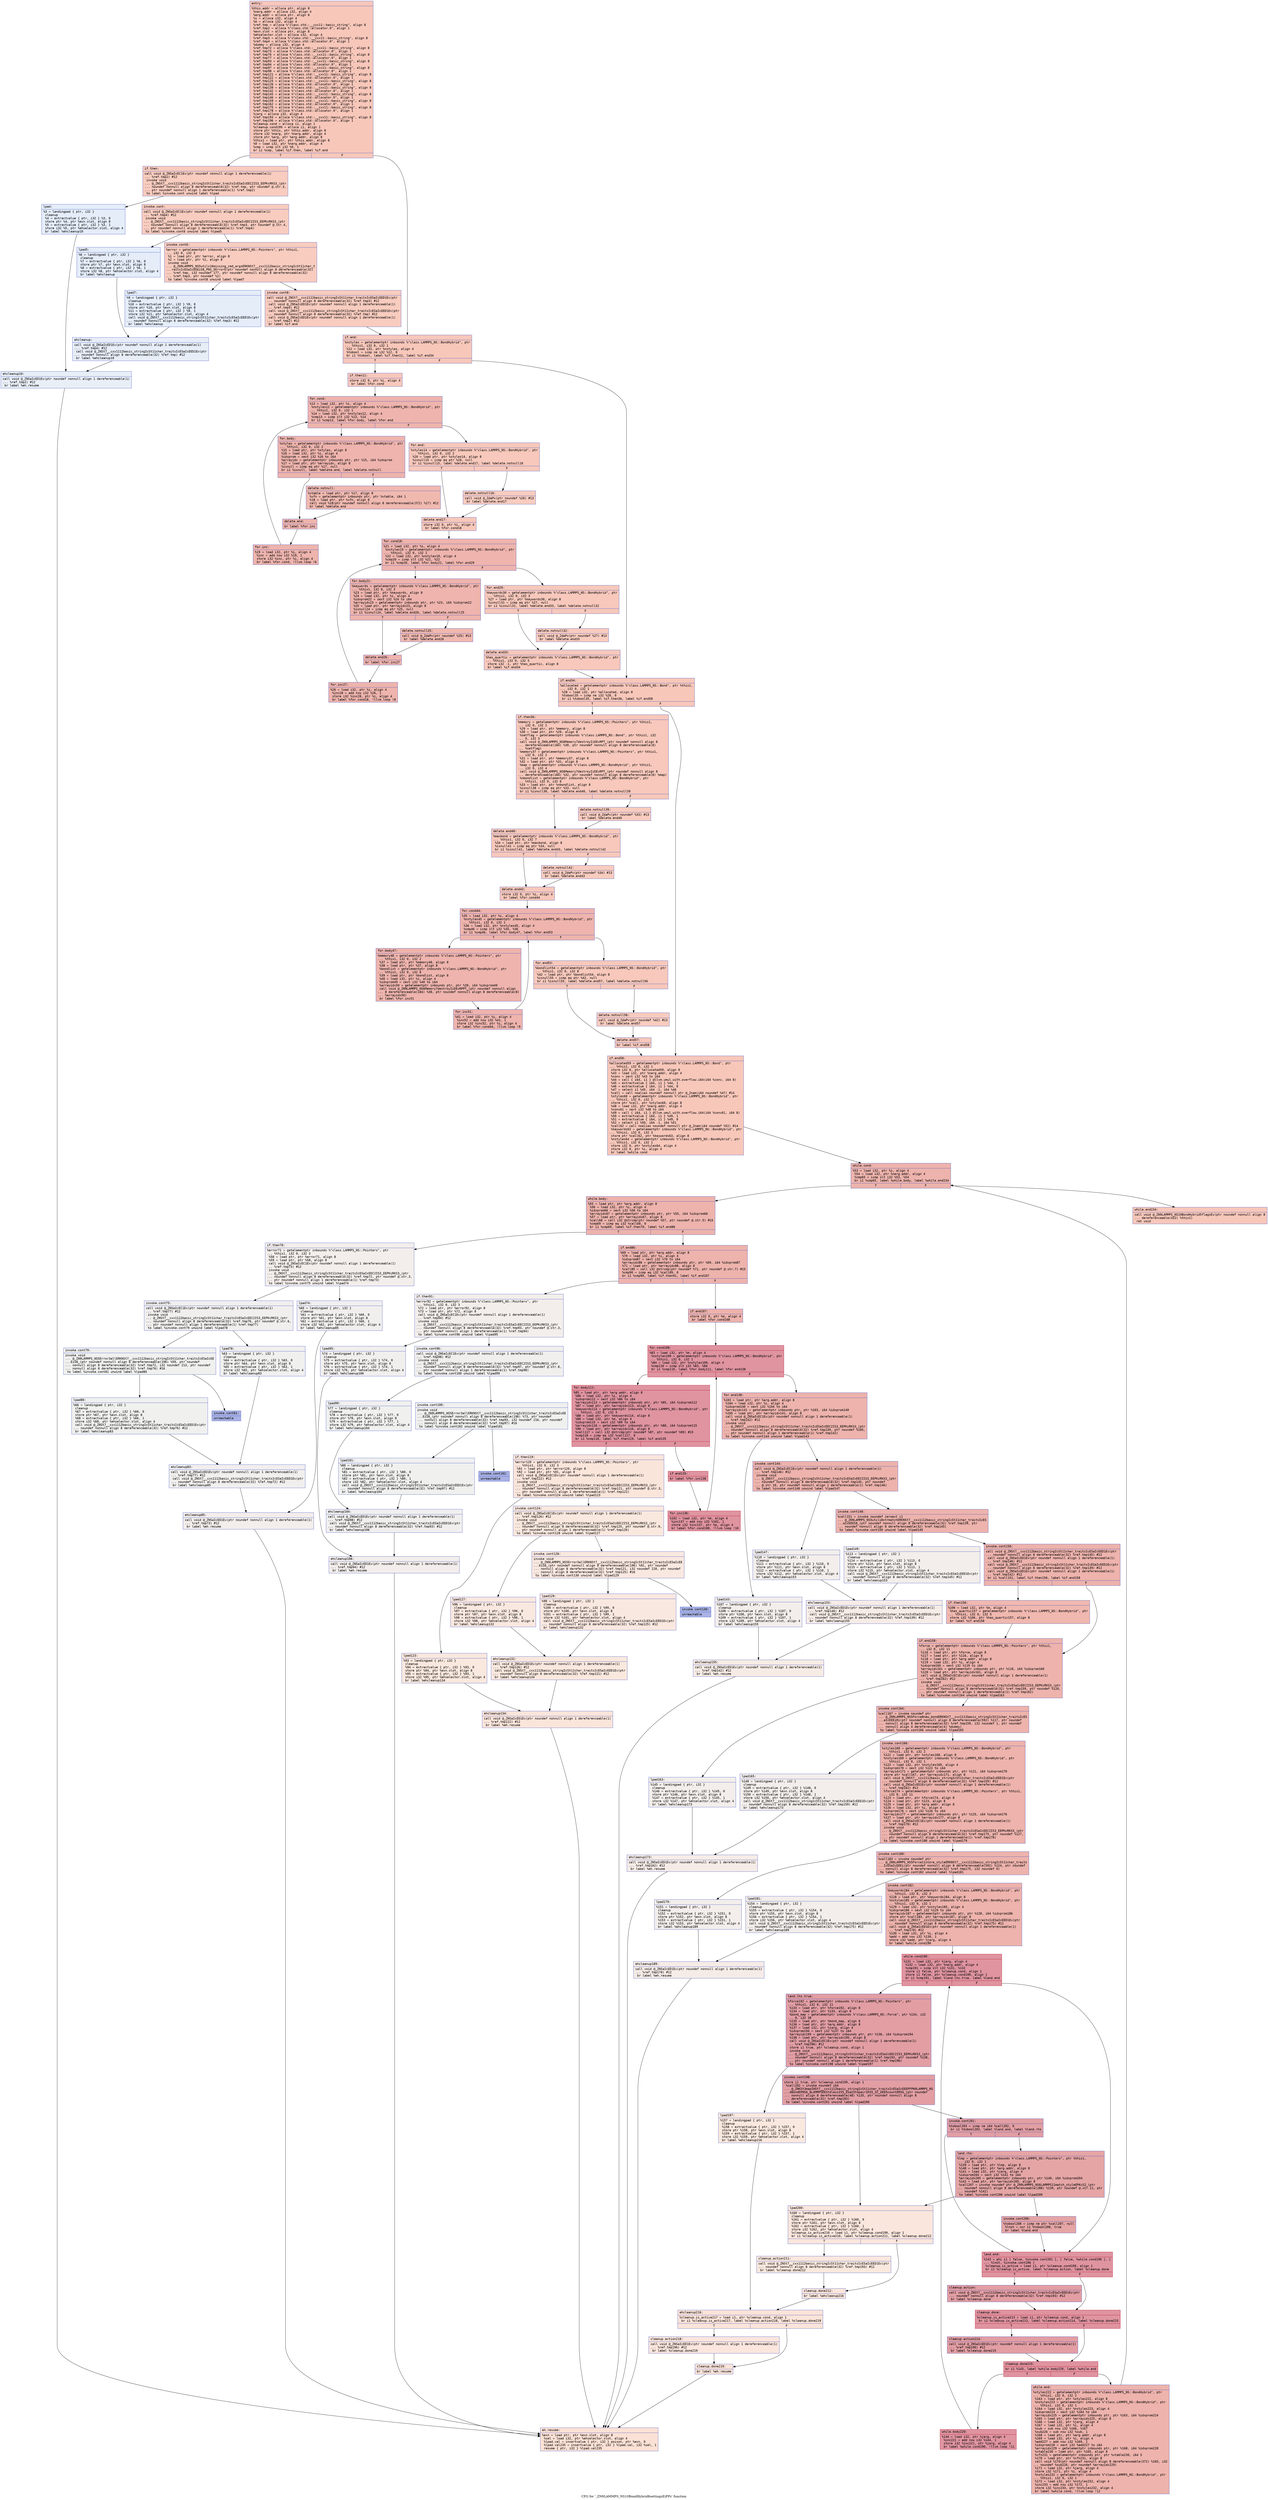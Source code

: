 digraph "CFG for '_ZN9LAMMPS_NS10BondHybrid8settingsEiPPc' function" {
	label="CFG for '_ZN9LAMMPS_NS10BondHybrid8settingsEiPPc' function";

	Node0x55cb68d9d920 [shape=record,color="#3d50c3ff", style=filled, fillcolor="#ec7f6370" fontname="Courier",label="{entry:\l|  %this.addr = alloca ptr, align 8\l  %narg.addr = alloca i32, align 4\l  %arg.addr = alloca ptr, align 8\l  %i = alloca i32, align 4\l  %m = alloca i32, align 4\l  %ref.tmp = alloca %\"class.std::__cxx11::basic_string\", align 8\l  %ref.tmp2 = alloca %\"class.std::allocator.0\", align 1\l  %exn.slot = alloca ptr, align 8\l  %ehselector.slot = alloca i32, align 4\l  %ref.tmp3 = alloca %\"class.std::__cxx11::basic_string\", align 8\l  %ref.tmp4 = alloca %\"class.std::allocator.0\", align 1\l  %dummy = alloca i32, align 4\l  %ref.tmp72 = alloca %\"class.std::__cxx11::basic_string\", align 8\l  %ref.tmp73 = alloca %\"class.std::allocator.0\", align 1\l  %ref.tmp76 = alloca %\"class.std::__cxx11::basic_string\", align 8\l  %ref.tmp77 = alloca %\"class.std::allocator.0\", align 1\l  %ref.tmp93 = alloca %\"class.std::__cxx11::basic_string\", align 8\l  %ref.tmp94 = alloca %\"class.std::allocator.0\", align 1\l  %ref.tmp97 = alloca %\"class.std::__cxx11::basic_string\", align 8\l  %ref.tmp98 = alloca %\"class.std::allocator.0\", align 1\l  %ref.tmp121 = alloca %\"class.std::__cxx11::basic_string\", align 8\l  %ref.tmp122 = alloca %\"class.std::allocator.0\", align 1\l  %ref.tmp125 = alloca %\"class.std::__cxx11::basic_string\", align 8\l  %ref.tmp126 = alloca %\"class.std::allocator.0\", align 1\l  %ref.tmp139 = alloca %\"class.std::__cxx11::basic_string\", align 8\l  %ref.tmp142 = alloca %\"class.std::allocator.0\", align 1\l  %ref.tmp145 = alloca %\"class.std::__cxx11::basic_string\", align 8\l  %ref.tmp146 = alloca %\"class.std::allocator.0\", align 1\l  %ref.tmp159 = alloca %\"class.std::__cxx11::basic_string\", align 8\l  %ref.tmp162 = alloca %\"class.std::allocator.0\", align 1\l  %ref.tmp175 = alloca %\"class.std::__cxx11::basic_string\", align 8\l  %ref.tmp178 = alloca %\"class.std::allocator.0\", align 1\l  %jarg = alloca i32, align 4\l  %ref.tmp193 = alloca %\"class.std::__cxx11::basic_string\", align 8\l  %ref.tmp196 = alloca %\"class.std::allocator.0\", align 1\l  %cleanup.cond = alloca i1, align 1\l  %cleanup.cond199 = alloca i1, align 1\l  store ptr %this, ptr %this.addr, align 8\l  store i32 %narg, ptr %narg.addr, align 4\l  store ptr %arg, ptr %arg.addr, align 8\l  %this1 = load ptr, ptr %this.addr, align 8\l  %0 = load i32, ptr %narg.addr, align 4\l  %cmp = icmp slt i32 %0, 1\l  br i1 %cmp, label %if.then, label %if.end\l|{<s0>T|<s1>F}}"];
	Node0x55cb68d9d920:s0 -> Node0x55cb68d9f7e0[tooltip="entry -> if.then\nProbability 37.50%" ];
	Node0x55cb68d9d920:s1 -> Node0x55cb68d9f850[tooltip="entry -> if.end\nProbability 62.50%" ];
	Node0x55cb68d9f7e0 [shape=record,color="#3d50c3ff", style=filled, fillcolor="#f08b6e70" fontname="Courier",label="{if.then:\l|  call void @_ZNSaIcEC1Ev(ptr noundef nonnull align 1 dereferenceable(1)\l... %ref.tmp2) #12\l  invoke void\l... @_ZNSt7__cxx1112basic_stringIcSt11char_traitsIcESaIcEEC2IS3_EEPKcRKS3_(ptr\l... noundef nonnull align 8 dereferenceable(32) %ref.tmp, ptr noundef @.str.3,\l... ptr noundef nonnull align 1 dereferenceable(1) %ref.tmp2)\l          to label %invoke.cont unwind label %lpad\l}"];
	Node0x55cb68d9f7e0 -> Node0x55cb68d9fb70[tooltip="if.then -> invoke.cont\nProbability 100.00%" ];
	Node0x55cb68d9f7e0 -> Node0x55cb68d9fbf0[tooltip="if.then -> lpad\nProbability 0.00%" ];
	Node0x55cb68d9fb70 [shape=record,color="#3d50c3ff", style=filled, fillcolor="#f08b6e70" fontname="Courier",label="{invoke.cont:\l|  call void @_ZNSaIcEC1Ev(ptr noundef nonnull align 1 dereferenceable(1)\l... %ref.tmp4) #12\l  invoke void\l... @_ZNSt7__cxx1112basic_stringIcSt11char_traitsIcESaIcEEC2IS3_EEPKcRKS3_(ptr\l... noundef nonnull align 8 dereferenceable(32) %ref.tmp3, ptr noundef @.str.4,\l... ptr noundef nonnull align 1 dereferenceable(1) %ref.tmp4)\l          to label %invoke.cont6 unwind label %lpad5\l}"];
	Node0x55cb68d9fb70 -> Node0x55cb68da00a0[tooltip="invoke.cont -> invoke.cont6\nProbability 100.00%" ];
	Node0x55cb68d9fb70 -> Node0x55cb68da00f0[tooltip="invoke.cont -> lpad5\nProbability 0.00%" ];
	Node0x55cb68da00a0 [shape=record,color="#3d50c3ff", style=filled, fillcolor="#f08b6e70" fontname="Courier",label="{invoke.cont6:\l|  %error = getelementptr inbounds %\"class.LAMMPS_NS::Pointers\", ptr %this1,\l... i32 0, i32 3\l  %1 = load ptr, ptr %error, align 8\l  %2 = load ptr, ptr %1, align 8\l  invoke void\l... @_ZN9LAMMPS_NS5utils16missing_cmd_argsERKNSt7__cxx1112basic_stringIcSt11char_t\l...raitsIcESaIcEEEiS8_PNS_5ErrorE(ptr noundef nonnull align 8 dereferenceable(32)\l... %ref.tmp, i32 noundef 177, ptr noundef nonnull align 8 dereferenceable(32)\l... %ref.tmp3, ptr noundef %2)\l          to label %invoke.cont8 unwind label %lpad7\l}"];
	Node0x55cb68da00a0 -> Node0x55cb68da0050[tooltip="invoke.cont6 -> invoke.cont8\nProbability 100.00%" ];
	Node0x55cb68da00a0 -> Node0x55cb68da0c10[tooltip="invoke.cont6 -> lpad7\nProbability 0.00%" ];
	Node0x55cb68da0050 [shape=record,color="#3d50c3ff", style=filled, fillcolor="#f08b6e70" fontname="Courier",label="{invoke.cont8:\l|  call void @_ZNSt7__cxx1112basic_stringIcSt11char_traitsIcESaIcEED1Ev(ptr\l... noundef nonnull align 8 dereferenceable(32) %ref.tmp3) #12\l  call void @_ZNSaIcED1Ev(ptr noundef nonnull align 1 dereferenceable(1)\l... %ref.tmp4) #12\l  call void @_ZNSt7__cxx1112basic_stringIcSt11char_traitsIcESaIcEED1Ev(ptr\l... noundef nonnull align 8 dereferenceable(32) %ref.tmp) #12\l  call void @_ZNSaIcED1Ev(ptr noundef nonnull align 1 dereferenceable(1)\l... %ref.tmp2) #12\l  br label %if.end\l}"];
	Node0x55cb68da0050 -> Node0x55cb68d9f850[tooltip="invoke.cont8 -> if.end\nProbability 100.00%" ];
	Node0x55cb68d9fbf0 [shape=record,color="#3d50c3ff", style=filled, fillcolor="#c5d6f270" fontname="Courier",label="{lpad:\l|  %3 = landingpad \{ ptr, i32 \}\l          cleanup\l  %4 = extractvalue \{ ptr, i32 \} %3, 0\l  store ptr %4, ptr %exn.slot, align 8\l  %5 = extractvalue \{ ptr, i32 \} %3, 1\l  store i32 %5, ptr %ehselector.slot, align 4\l  br label %ehcleanup10\l}"];
	Node0x55cb68d9fbf0 -> Node0x55cb68da1840[tooltip="lpad -> ehcleanup10\nProbability 100.00%" ];
	Node0x55cb68da00f0 [shape=record,color="#3d50c3ff", style=filled, fillcolor="#c5d6f270" fontname="Courier",label="{lpad5:\l|  %6 = landingpad \{ ptr, i32 \}\l          cleanup\l  %7 = extractvalue \{ ptr, i32 \} %6, 0\l  store ptr %7, ptr %exn.slot, align 8\l  %8 = extractvalue \{ ptr, i32 \} %6, 1\l  store i32 %8, ptr %ehselector.slot, align 4\l  br label %ehcleanup\l}"];
	Node0x55cb68da00f0 -> Node0x55cb68da1c10[tooltip="lpad5 -> ehcleanup\nProbability 100.00%" ];
	Node0x55cb68da0c10 [shape=record,color="#3d50c3ff", style=filled, fillcolor="#c5d6f270" fontname="Courier",label="{lpad7:\l|  %9 = landingpad \{ ptr, i32 \}\l          cleanup\l  %10 = extractvalue \{ ptr, i32 \} %9, 0\l  store ptr %10, ptr %exn.slot, align 8\l  %11 = extractvalue \{ ptr, i32 \} %9, 1\l  store i32 %11, ptr %ehselector.slot, align 4\l  call void @_ZNSt7__cxx1112basic_stringIcSt11char_traitsIcESaIcEED1Ev(ptr\l... noundef nonnull align 8 dereferenceable(32) %ref.tmp3) #12\l  br label %ehcleanup\l}"];
	Node0x55cb68da0c10 -> Node0x55cb68da1c10[tooltip="lpad7 -> ehcleanup\nProbability 100.00%" ];
	Node0x55cb68da1c10 [shape=record,color="#3d50c3ff", style=filled, fillcolor="#cbd8ee70" fontname="Courier",label="{ehcleanup:\l|  call void @_ZNSaIcED1Ev(ptr noundef nonnull align 1 dereferenceable(1)\l... %ref.tmp4) #12\l  call void @_ZNSt7__cxx1112basic_stringIcSt11char_traitsIcESaIcEED1Ev(ptr\l... noundef nonnull align 8 dereferenceable(32) %ref.tmp) #12\l  br label %ehcleanup10\l}"];
	Node0x55cb68da1c10 -> Node0x55cb68da1840[tooltip="ehcleanup -> ehcleanup10\nProbability 100.00%" ];
	Node0x55cb68da1840 [shape=record,color="#3d50c3ff", style=filled, fillcolor="#cedaeb70" fontname="Courier",label="{ehcleanup10:\l|  call void @_ZNSaIcED1Ev(ptr noundef nonnull align 1 dereferenceable(1)\l... %ref.tmp2) #12\l  br label %eh.resume\l}"];
	Node0x55cb68da1840 -> Node0x55cb68da2520[tooltip="ehcleanup10 -> eh.resume\nProbability 100.00%" ];
	Node0x55cb68d9f850 [shape=record,color="#3d50c3ff", style=filled, fillcolor="#ec7f6370" fontname="Courier",label="{if.end:\l|  %nstyles = getelementptr inbounds %\"class.LAMMPS_NS::BondHybrid\", ptr\l... %this1, i32 0, i32 1\l  %12 = load i32, ptr %nstyles, align 4\l  %tobool = icmp ne i32 %12, 0\l  br i1 %tobool, label %if.then11, label %if.end34\l|{<s0>T|<s1>F}}"];
	Node0x55cb68d9f850:s0 -> Node0x55cb68da27d0[tooltip="if.end -> if.then11\nProbability 62.50%" ];
	Node0x55cb68d9f850:s1 -> Node0x55cb68da2850[tooltip="if.end -> if.end34\nProbability 37.50%" ];
	Node0x55cb68da27d0 [shape=record,color="#3d50c3ff", style=filled, fillcolor="#ed836670" fontname="Courier",label="{if.then11:\l|  store i32 0, ptr %i, align 4\l  br label %for.cond\l}"];
	Node0x55cb68da27d0 -> Node0x55cb68da2a20[tooltip="if.then11 -> for.cond\nProbability 100.00%" ];
	Node0x55cb68da2a20 [shape=record,color="#3d50c3ff", style=filled, fillcolor="#d8564670" fontname="Courier",label="{for.cond:\l|  %13 = load i32, ptr %i, align 4\l  %nstyles12 = getelementptr inbounds %\"class.LAMMPS_NS::BondHybrid\", ptr\l... %this1, i32 0, i32 1\l  %14 = load i32, ptr %nstyles12, align 4\l  %cmp13 = icmp slt i32 %13, %14\l  br i1 %cmp13, label %for.body, label %for.end\l|{<s0>T|<s1>F}}"];
	Node0x55cb68da2a20:s0 -> Node0x55cb68da2db0[tooltip="for.cond -> for.body\nProbability 96.88%" ];
	Node0x55cb68da2a20:s1 -> Node0x55cb68da2e30[tooltip="for.cond -> for.end\nProbability 3.12%" ];
	Node0x55cb68da2db0 [shape=record,color="#3d50c3ff", style=filled, fillcolor="#d8564670" fontname="Courier",label="{for.body:\l|  %styles = getelementptr inbounds %\"class.LAMMPS_NS::BondHybrid\", ptr\l... %this1, i32 0, i32 2\l  %15 = load ptr, ptr %styles, align 8\l  %16 = load i32, ptr %i, align 4\l  %idxprom = sext i32 %16 to i64\l  %arrayidx = getelementptr inbounds ptr, ptr %15, i64 %idxprom\l  %17 = load ptr, ptr %arrayidx, align 8\l  %isnull = icmp eq ptr %17, null\l  br i1 %isnull, label %delete.end, label %delete.notnull\l|{<s0>T|<s1>F}}"];
	Node0x55cb68da2db0:s0 -> Node0x55cb68da3420[tooltip="for.body -> delete.end\nProbability 37.50%" ];
	Node0x55cb68da2db0:s1 -> Node0x55cb68da34a0[tooltip="for.body -> delete.notnull\nProbability 62.50%" ];
	Node0x55cb68da34a0 [shape=record,color="#3d50c3ff", style=filled, fillcolor="#de614d70" fontname="Courier",label="{delete.notnull:\l|  %vtable = load ptr, ptr %17, align 8\l  %vfn = getelementptr inbounds ptr, ptr %vtable, i64 1\l  %18 = load ptr, ptr %vfn, align 8\l  call void %18(ptr noundef nonnull align 8 dereferenceable(372) %17) #12\l  br label %delete.end\l}"];
	Node0x55cb68da34a0 -> Node0x55cb68da3420[tooltip="delete.notnull -> delete.end\nProbability 100.00%" ];
	Node0x55cb68da3420 [shape=record,color="#3d50c3ff", style=filled, fillcolor="#d8564670" fontname="Courier",label="{delete.end:\l|  br label %for.inc\l}"];
	Node0x55cb68da3420 -> Node0x55cb68da39b0[tooltip="delete.end -> for.inc\nProbability 100.00%" ];
	Node0x55cb68da39b0 [shape=record,color="#3d50c3ff", style=filled, fillcolor="#d8564670" fontname="Courier",label="{for.inc:\l|  %19 = load i32, ptr %i, align 4\l  %inc = add nsw i32 %19, 1\l  store i32 %inc, ptr %i, align 4\l  br label %for.cond, !llvm.loop !6\l}"];
	Node0x55cb68da39b0 -> Node0x55cb68da2a20[tooltip="for.inc -> for.cond\nProbability 100.00%" ];
	Node0x55cb68da2e30 [shape=record,color="#3d50c3ff", style=filled, fillcolor="#ed836670" fontname="Courier",label="{for.end:\l|  %styles14 = getelementptr inbounds %\"class.LAMMPS_NS::BondHybrid\", ptr\l... %this1, i32 0, i32 2\l  %20 = load ptr, ptr %styles14, align 8\l  %isnull15 = icmp eq ptr %20, null\l  br i1 %isnull15, label %delete.end17, label %delete.notnull16\l|{<s0>T|<s1>F}}"];
	Node0x55cb68da2e30:s0 -> Node0x55cb68da3fb0[tooltip="for.end -> delete.end17\nProbability 37.50%" ];
	Node0x55cb68da2e30:s1 -> Node0x55cb68da4060[tooltip="for.end -> delete.notnull16\nProbability 62.50%" ];
	Node0x55cb68da4060 [shape=record,color="#3d50c3ff", style=filled, fillcolor="#f08b6e70" fontname="Courier",label="{delete.notnull16:\l|  call void @_ZdaPv(ptr noundef %20) #13\l  br label %delete.end17\l}"];
	Node0x55cb68da4060 -> Node0x55cb68da3fb0[tooltip="delete.notnull16 -> delete.end17\nProbability 100.00%" ];
	Node0x55cb68da3fb0 [shape=record,color="#3d50c3ff", style=filled, fillcolor="#ed836670" fontname="Courier",label="{delete.end17:\l|  store i32 0, ptr %i, align 4\l  br label %for.cond18\l}"];
	Node0x55cb68da3fb0 -> Node0x55cb68da4400[tooltip="delete.end17 -> for.cond18\nProbability 100.00%" ];
	Node0x55cb68da4400 [shape=record,color="#3d50c3ff", style=filled, fillcolor="#d8564670" fontname="Courier",label="{for.cond18:\l|  %21 = load i32, ptr %i, align 4\l  %nstyles19 = getelementptr inbounds %\"class.LAMMPS_NS::BondHybrid\", ptr\l... %this1, i32 0, i32 1\l  %22 = load i32, ptr %nstyles19, align 4\l  %cmp20 = icmp slt i32 %21, %22\l  br i1 %cmp20, label %for.body21, label %for.end29\l|{<s0>T|<s1>F}}"];
	Node0x55cb68da4400:s0 -> Node0x55cb68da4710[tooltip="for.cond18 -> for.body21\nProbability 96.88%" ];
	Node0x55cb68da4400:s1 -> Node0x55cb68da4790[tooltip="for.cond18 -> for.end29\nProbability 3.12%" ];
	Node0x55cb68da4710 [shape=record,color="#3d50c3ff", style=filled, fillcolor="#d8564670" fontname="Courier",label="{for.body21:\l|  %keywords = getelementptr inbounds %\"class.LAMMPS_NS::BondHybrid\", ptr\l... %this1, i32 0, i32 3\l  %23 = load ptr, ptr %keywords, align 8\l  %24 = load i32, ptr %i, align 4\l  %idxprom22 = sext i32 %24 to i64\l  %arrayidx23 = getelementptr inbounds ptr, ptr %23, i64 %idxprom22\l  %25 = load ptr, ptr %arrayidx23, align 8\l  %isnull24 = icmp eq ptr %25, null\l  br i1 %isnull24, label %delete.end26, label %delete.notnull25\l|{<s0>T|<s1>F}}"];
	Node0x55cb68da4710:s0 -> Node0x55cb68da4d60[tooltip="for.body21 -> delete.end26\nProbability 37.50%" ];
	Node0x55cb68da4710:s1 -> Node0x55cb68da4e10[tooltip="for.body21 -> delete.notnull25\nProbability 62.50%" ];
	Node0x55cb68da4e10 [shape=record,color="#3d50c3ff", style=filled, fillcolor="#de614d70" fontname="Courier",label="{delete.notnull25:\l|  call void @_ZdaPv(ptr noundef %25) #13\l  br label %delete.end26\l}"];
	Node0x55cb68da4e10 -> Node0x55cb68da4d60[tooltip="delete.notnull25 -> delete.end26\nProbability 100.00%" ];
	Node0x55cb68da4d60 [shape=record,color="#3d50c3ff", style=filled, fillcolor="#d8564670" fontname="Courier",label="{delete.end26:\l|  br label %for.inc27\l}"];
	Node0x55cb68da4d60 -> Node0x55cb68da5110[tooltip="delete.end26 -> for.inc27\nProbability 100.00%" ];
	Node0x55cb68da5110 [shape=record,color="#3d50c3ff", style=filled, fillcolor="#d8564670" fontname="Courier",label="{for.inc27:\l|  %26 = load i32, ptr %i, align 4\l  %inc28 = add nsw i32 %26, 1\l  store i32 %inc28, ptr %i, align 4\l  br label %for.cond18, !llvm.loop !8\l}"];
	Node0x55cb68da5110 -> Node0x55cb68da4400[tooltip="for.inc27 -> for.cond18\nProbability 100.00%" ];
	Node0x55cb68da4790 [shape=record,color="#3d50c3ff", style=filled, fillcolor="#ed836670" fontname="Courier",label="{for.end29:\l|  %keywords30 = getelementptr inbounds %\"class.LAMMPS_NS::BondHybrid\", ptr\l... %this1, i32 0, i32 3\l  %27 = load ptr, ptr %keywords30, align 8\l  %isnull31 = icmp eq ptr %27, null\l  br i1 %isnull31, label %delete.end33, label %delete.notnull32\l|{<s0>T|<s1>F}}"];
	Node0x55cb68da4790:s0 -> Node0x55cb68da5740[tooltip="for.end29 -> delete.end33\nProbability 37.50%" ];
	Node0x55cb68da4790:s1 -> Node0x55cb68da57f0[tooltip="for.end29 -> delete.notnull32\nProbability 62.50%" ];
	Node0x55cb68da57f0 [shape=record,color="#3d50c3ff", style=filled, fillcolor="#f08b6e70" fontname="Courier",label="{delete.notnull32:\l|  call void @_ZdaPv(ptr noundef %27) #13\l  br label %delete.end33\l}"];
	Node0x55cb68da57f0 -> Node0x55cb68da5740[tooltip="delete.notnull32 -> delete.end33\nProbability 100.00%" ];
	Node0x55cb68da5740 [shape=record,color="#3d50c3ff", style=filled, fillcolor="#ed836670" fontname="Courier",label="{delete.end33:\l|  %has_quartic = getelementptr inbounds %\"class.LAMMPS_NS::BondHybrid\", ptr\l... %this1, i32 0, i32 5\l  store i32 -1, ptr %has_quartic, align 8\l  br label %if.end34\l}"];
	Node0x55cb68da5740 -> Node0x55cb68da2850[tooltip="delete.end33 -> if.end34\nProbability 100.00%" ];
	Node0x55cb68da2850 [shape=record,color="#3d50c3ff", style=filled, fillcolor="#ec7f6370" fontname="Courier",label="{if.end34:\l|  %allocated = getelementptr inbounds %\"class.LAMMPS_NS::Bond\", ptr %this1,\l... i32 0, i32 1\l  %28 = load i32, ptr %allocated, align 8\l  %tobool35 = icmp ne i32 %28, 0\l  br i1 %tobool35, label %if.then36, label %if.end58\l|{<s0>T|<s1>F}}"];
	Node0x55cb68da2850:s0 -> Node0x55cb68da0280[tooltip="if.end34 -> if.then36\nProbability 62.50%" ];
	Node0x55cb68da2850:s1 -> Node0x55cb68da0300[tooltip="if.end34 -> if.end58\nProbability 37.50%" ];
	Node0x55cb68da0280 [shape=record,color="#3d50c3ff", style=filled, fillcolor="#ed836670" fontname="Courier",label="{if.then36:\l|  %memory = getelementptr inbounds %\"class.LAMMPS_NS::Pointers\", ptr %this1,\l... i32 0, i32 2\l  %29 = load ptr, ptr %memory, align 8\l  %30 = load ptr, ptr %29, align 8\l  %setflag = getelementptr inbounds %\"class.LAMMPS_NS::Bond\", ptr %this1, i32\l... 0, i32 3\l  call void @_ZN9LAMMPS_NS6Memory7destroyIiEEvRPT_(ptr noundef nonnull align 8\l... dereferenceable(184) %30, ptr noundef nonnull align 8 dereferenceable(8)\l... %setflag)\l  %memory37 = getelementptr inbounds %\"class.LAMMPS_NS::Pointers\", ptr %this1,\l... i32 0, i32 2\l  %31 = load ptr, ptr %memory37, align 8\l  %32 = load ptr, ptr %31, align 8\l  %map = getelementptr inbounds %\"class.LAMMPS_NS::BondHybrid\", ptr %this1,\l... i32 0, i32 4\l  call void @_ZN9LAMMPS_NS6Memory7destroyIiEEvRPT_(ptr noundef nonnull align 8\l... dereferenceable(184) %32, ptr noundef nonnull align 8 dereferenceable(8) %map)\l  %nbondlist = getelementptr inbounds %\"class.LAMMPS_NS::BondHybrid\", ptr\l... %this1, i32 0, i32 6\l  %33 = load ptr, ptr %nbondlist, align 8\l  %isnull38 = icmp eq ptr %33, null\l  br i1 %isnull38, label %delete.end40, label %delete.notnull39\l|{<s0>T|<s1>F}}"];
	Node0x55cb68da0280:s0 -> Node0x55cb68da7070[tooltip="if.then36 -> delete.end40\nProbability 37.50%" ];
	Node0x55cb68da0280:s1 -> Node0x55cb68da7120[tooltip="if.then36 -> delete.notnull39\nProbability 62.50%" ];
	Node0x55cb68da7120 [shape=record,color="#3d50c3ff", style=filled, fillcolor="#f08b6e70" fontname="Courier",label="{delete.notnull39:\l|  call void @_ZdaPv(ptr noundef %33) #13\l  br label %delete.end40\l}"];
	Node0x55cb68da7120 -> Node0x55cb68da7070[tooltip="delete.notnull39 -> delete.end40\nProbability 100.00%" ];
	Node0x55cb68da7070 [shape=record,color="#3d50c3ff", style=filled, fillcolor="#ed836670" fontname="Courier",label="{delete.end40:\l|  %maxbond = getelementptr inbounds %\"class.LAMMPS_NS::BondHybrid\", ptr\l... %this1, i32 0, i32 7\l  %34 = load ptr, ptr %maxbond, align 8\l  %isnull41 = icmp eq ptr %34, null\l  br i1 %isnull41, label %delete.end43, label %delete.notnull42\l|{<s0>T|<s1>F}}"];
	Node0x55cb68da7070:s0 -> Node0x55cb68da75b0[tooltip="delete.end40 -> delete.end43\nProbability 37.50%" ];
	Node0x55cb68da7070:s1 -> Node0x55cb68da7630[tooltip="delete.end40 -> delete.notnull42\nProbability 62.50%" ];
	Node0x55cb68da7630 [shape=record,color="#3d50c3ff", style=filled, fillcolor="#f08b6e70" fontname="Courier",label="{delete.notnull42:\l|  call void @_ZdaPv(ptr noundef %34) #13\l  br label %delete.end43\l}"];
	Node0x55cb68da7630 -> Node0x55cb68da75b0[tooltip="delete.notnull42 -> delete.end43\nProbability 100.00%" ];
	Node0x55cb68da75b0 [shape=record,color="#3d50c3ff", style=filled, fillcolor="#ed836670" fontname="Courier",label="{delete.end43:\l|  store i32 0, ptr %i, align 4\l  br label %for.cond44\l}"];
	Node0x55cb68da75b0 -> Node0x55cb68da79d0[tooltip="delete.end43 -> for.cond44\nProbability 100.00%" ];
	Node0x55cb68da79d0 [shape=record,color="#3d50c3ff", style=filled, fillcolor="#d8564670" fontname="Courier",label="{for.cond44:\l|  %35 = load i32, ptr %i, align 4\l  %nstyles45 = getelementptr inbounds %\"class.LAMMPS_NS::BondHybrid\", ptr\l... %this1, i32 0, i32 1\l  %36 = load i32, ptr %nstyles45, align 4\l  %cmp46 = icmp slt i32 %35, %36\l  br i1 %cmp46, label %for.body47, label %for.end53\l|{<s0>T|<s1>F}}"];
	Node0x55cb68da79d0:s0 -> Node0x55cb68da7ce0[tooltip="for.cond44 -> for.body47\nProbability 96.88%" ];
	Node0x55cb68da79d0:s1 -> Node0x55cb68da7d60[tooltip="for.cond44 -> for.end53\nProbability 3.12%" ];
	Node0x55cb68da7ce0 [shape=record,color="#3d50c3ff", style=filled, fillcolor="#d8564670" fontname="Courier",label="{for.body47:\l|  %memory48 = getelementptr inbounds %\"class.LAMMPS_NS::Pointers\", ptr\l... %this1, i32 0, i32 2\l  %37 = load ptr, ptr %memory48, align 8\l  %38 = load ptr, ptr %37, align 8\l  %bondlist = getelementptr inbounds %\"class.LAMMPS_NS::BondHybrid\", ptr\l... %this1, i32 0, i32 8\l  %39 = load ptr, ptr %bondlist, align 8\l  %40 = load i32, ptr %i, align 4\l  %idxprom49 = sext i32 %40 to i64\l  %arrayidx50 = getelementptr inbounds ptr, ptr %39, i64 %idxprom49\l  call void @_ZN9LAMMPS_NS6Memory7destroyIiEEvRPPT_(ptr noundef nonnull align\l... 8 dereferenceable(184) %38, ptr noundef nonnull align 8 dereferenceable(8)\l... %arrayidx50)\l  br label %for.inc51\l}"];
	Node0x55cb68da7ce0 -> Node0x55cb68da8590[tooltip="for.body47 -> for.inc51\nProbability 100.00%" ];
	Node0x55cb68da8590 [shape=record,color="#3d50c3ff", style=filled, fillcolor="#d8564670" fontname="Courier",label="{for.inc51:\l|  %41 = load i32, ptr %i, align 4\l  %inc52 = add nsw i32 %41, 1\l  store i32 %inc52, ptr %i, align 4\l  br label %for.cond44, !llvm.loop !9\l}"];
	Node0x55cb68da8590 -> Node0x55cb68da79d0[tooltip="for.inc51 -> for.cond44\nProbability 100.00%" ];
	Node0x55cb68da7d60 [shape=record,color="#3d50c3ff", style=filled, fillcolor="#ed836670" fontname="Courier",label="{for.end53:\l|  %bondlist54 = getelementptr inbounds %\"class.LAMMPS_NS::BondHybrid\", ptr\l... %this1, i32 0, i32 8\l  %42 = load ptr, ptr %bondlist54, align 8\l  %isnull55 = icmp eq ptr %42, null\l  br i1 %isnull55, label %delete.end57, label %delete.notnull56\l|{<s0>T|<s1>F}}"];
	Node0x55cb68da7d60:s0 -> Node0x55cb68da8bc0[tooltip="for.end53 -> delete.end57\nProbability 37.50%" ];
	Node0x55cb68da7d60:s1 -> Node0x55cb68da8c70[tooltip="for.end53 -> delete.notnull56\nProbability 62.50%" ];
	Node0x55cb68da8c70 [shape=record,color="#3d50c3ff", style=filled, fillcolor="#f08b6e70" fontname="Courier",label="{delete.notnull56:\l|  call void @_ZdaPv(ptr noundef %42) #13\l  br label %delete.end57\l}"];
	Node0x55cb68da8c70 -> Node0x55cb68da8bc0[tooltip="delete.notnull56 -> delete.end57\nProbability 100.00%" ];
	Node0x55cb68da8bc0 [shape=record,color="#3d50c3ff", style=filled, fillcolor="#ed836670" fontname="Courier",label="{delete.end57:\l|  br label %if.end58\l}"];
	Node0x55cb68da8bc0 -> Node0x55cb68da0300[tooltip="delete.end57 -> if.end58\nProbability 100.00%" ];
	Node0x55cb68da0300 [shape=record,color="#3d50c3ff", style=filled, fillcolor="#ec7f6370" fontname="Courier",label="{if.end58:\l|  %allocated59 = getelementptr inbounds %\"class.LAMMPS_NS::Bond\", ptr\l... %this1, i32 0, i32 1\l  store i32 0, ptr %allocated59, align 8\l  %43 = load i32, ptr %narg.addr, align 4\l  %conv = sext i32 %43 to i64\l  %44 = call \{ i64, i1 \} @llvm.umul.with.overflow.i64(i64 %conv, i64 8)\l  %45 = extractvalue \{ i64, i1 \} %44, 1\l  %46 = extractvalue \{ i64, i1 \} %44, 0\l  %47 = select i1 %45, i64 -1, i64 %46\l  %call = call noalias noundef nonnull ptr @_Znam(i64 noundef %47) #14\l  %styles60 = getelementptr inbounds %\"class.LAMMPS_NS::BondHybrid\", ptr\l... %this1, i32 0, i32 2\l  store ptr %call, ptr %styles60, align 8\l  %48 = load i32, ptr %narg.addr, align 4\l  %conv61 = sext i32 %48 to i64\l  %49 = call \{ i64, i1 \} @llvm.umul.with.overflow.i64(i64 %conv61, i64 8)\l  %50 = extractvalue \{ i64, i1 \} %49, 1\l  %51 = extractvalue \{ i64, i1 \} %49, 0\l  %52 = select i1 %50, i64 -1, i64 %51\l  %call62 = call noalias noundef nonnull ptr @_Znam(i64 noundef %52) #14\l  %keywords63 = getelementptr inbounds %\"class.LAMMPS_NS::BondHybrid\", ptr\l... %this1, i32 0, i32 3\l  store ptr %call62, ptr %keywords63, align 8\l  %nstyles64 = getelementptr inbounds %\"class.LAMMPS_NS::BondHybrid\", ptr\l... %this1, i32 0, i32 1\l  store i32 0, ptr %nstyles64, align 4\l  store i32 0, ptr %i, align 4\l  br label %while.cond\l}"];
	Node0x55cb68da0300 -> Node0x55cb68daa870[tooltip="if.end58 -> while.cond\nProbability 100.00%" ];
	Node0x55cb68daa870 [shape=record,color="#3d50c3ff", style=filled, fillcolor="#d6524470" fontname="Courier",label="{while.cond:\l|  %53 = load i32, ptr %i, align 4\l  %54 = load i32, ptr %narg.addr, align 4\l  %cmp65 = icmp slt i32 %53, %54\l  br i1 %cmp65, label %while.body, label %while.end234\l|{<s0>T|<s1>F}}"];
	Node0x55cb68daa870:s0 -> Node0x55cb68daab10[tooltip="while.cond -> while.body\nProbability 96.88%" ];
	Node0x55cb68daa870:s1 -> Node0x55cb68daab90[tooltip="while.cond -> while.end234\nProbability 3.12%" ];
	Node0x55cb68daab10 [shape=record,color="#3d50c3ff", style=filled, fillcolor="#d6524470" fontname="Courier",label="{while.body:\l|  %55 = load ptr, ptr %arg.addr, align 8\l  %56 = load i32, ptr %i, align 4\l  %idxprom66 = sext i32 %56 to i64\l  %arrayidx67 = getelementptr inbounds ptr, ptr %55, i64 %idxprom66\l  %57 = load ptr, ptr %arrayidx67, align 8\l  %call68 = call i32 @strcmp(ptr noundef %57, ptr noundef @.str.5) #15\l  %cmp69 = icmp eq i32 %call68, 0\l  br i1 %cmp69, label %if.then70, label %if.end86\l|{<s0>T|<s1>F}}"];
	Node0x55cb68daab10:s0 -> Node0x55cb68dac240[tooltip="while.body -> if.then70\nProbability 0.00%" ];
	Node0x55cb68daab10:s1 -> Node0x55cb68dac2c0[tooltip="while.body -> if.end86\nProbability 100.00%" ];
	Node0x55cb68dac240 [shape=record,color="#3d50c3ff", style=filled, fillcolor="#e5d8d170" fontname="Courier",label="{if.then70:\l|  %error71 = getelementptr inbounds %\"class.LAMMPS_NS::Pointers\", ptr\l... %this1, i32 0, i32 3\l  %58 = load ptr, ptr %error71, align 8\l  %59 = load ptr, ptr %58, align 8\l  call void @_ZNSaIcEC1Ev(ptr noundef nonnull align 1 dereferenceable(1)\l... %ref.tmp73) #12\l  invoke void\l... @_ZNSt7__cxx1112basic_stringIcSt11char_traitsIcESaIcEEC2IS3_EEPKcRKS3_(ptr\l... noundef nonnull align 8 dereferenceable(32) %ref.tmp72, ptr noundef @.str.3,\l... ptr noundef nonnull align 1 dereferenceable(1) %ref.tmp73)\l          to label %invoke.cont75 unwind label %lpad74\l}"];
	Node0x55cb68dac240 -> Node0x55cb68dac750[tooltip="if.then70 -> invoke.cont75\nProbability 50.00%" ];
	Node0x55cb68dac240 -> Node0x55cb68dac7d0[tooltip="if.then70 -> lpad74\nProbability 50.00%" ];
	Node0x55cb68dac750 [shape=record,color="#3d50c3ff", style=filled, fillcolor="#e0dbd870" fontname="Courier",label="{invoke.cont75:\l|  call void @_ZNSaIcEC1Ev(ptr noundef nonnull align 1 dereferenceable(1)\l... %ref.tmp77) #12\l  invoke void\l... @_ZNSt7__cxx1112basic_stringIcSt11char_traitsIcESaIcEEC2IS3_EEPKcRKS3_(ptr\l... noundef nonnull align 8 dereferenceable(32) %ref.tmp76, ptr noundef @.str.6,\l... ptr noundef nonnull align 1 dereferenceable(1) %ref.tmp77)\l          to label %invoke.cont79 unwind label %lpad78\l}"];
	Node0x55cb68dac750 -> Node0x55cb68dacb50[tooltip="invoke.cont75 -> invoke.cont79\nProbability 50.00%" ];
	Node0x55cb68dac750 -> Node0x55cb68dacba0[tooltip="invoke.cont75 -> lpad78\nProbability 50.00%" ];
	Node0x55cb68dacb50 [shape=record,color="#3d50c3ff", style=filled, fillcolor="#dedcdb70" fontname="Courier",label="{invoke.cont79:\l|  invoke void\l... @_ZN9LAMMPS_NS5Error3allERKNSt7__cxx1112basic_stringIcSt11char_traitsIcESaIcEE\l...EiS8_(ptr noundef nonnull align 8 dereferenceable(196) %59, ptr noundef\l... nonnull align 8 dereferenceable(32) %ref.tmp72, i32 noundef 213, ptr noundef\l... nonnull align 8 dereferenceable(32) %ref.tmp76) #16\l          to label %invoke.cont81 unwind label %lpad80\l}"];
	Node0x55cb68dacb50 -> Node0x55cb68dacb00[tooltip="invoke.cont79 -> invoke.cont81\nProbability 0.00%" ];
	Node0x55cb68dacb50 -> Node0x55cb68dacf20[tooltip="invoke.cont79 -> lpad80\nProbability 100.00%" ];
	Node0x55cb68dacb00 [shape=record,color="#3d50c3ff", style=filled, fillcolor="#3d50c370" fontname="Courier",label="{invoke.cont81:\l|  unreachable\l}"];
	Node0x55cb68dac7d0 [shape=record,color="#3d50c3ff", style=filled, fillcolor="#e0dbd870" fontname="Courier",label="{lpad74:\l|  %60 = landingpad \{ ptr, i32 \}\l          cleanup\l  %61 = extractvalue \{ ptr, i32 \} %60, 0\l  store ptr %61, ptr %exn.slot, align 8\l  %62 = extractvalue \{ ptr, i32 \} %60, 1\l  store i32 %62, ptr %ehselector.slot, align 4\l  br label %ehcleanup85\l}"];
	Node0x55cb68dac7d0 -> Node0x55cb68dad5c0[tooltip="lpad74 -> ehcleanup85\nProbability 100.00%" ];
	Node0x55cb68dacba0 [shape=record,color="#3d50c3ff", style=filled, fillcolor="#dedcdb70" fontname="Courier",label="{lpad78:\l|  %63 = landingpad \{ ptr, i32 \}\l          cleanup\l  %64 = extractvalue \{ ptr, i32 \} %63, 0\l  store ptr %64, ptr %exn.slot, align 8\l  %65 = extractvalue \{ ptr, i32 \} %63, 1\l  store i32 %65, ptr %ehselector.slot, align 4\l  br label %ehcleanup83\l}"];
	Node0x55cb68dacba0 -> Node0x55cb68dad910[tooltip="lpad78 -> ehcleanup83\nProbability 100.00%" ];
	Node0x55cb68dacf20 [shape=record,color="#3d50c3ff", style=filled, fillcolor="#dedcdb70" fontname="Courier",label="{lpad80:\l|  %66 = landingpad \{ ptr, i32 \}\l          cleanup\l  %67 = extractvalue \{ ptr, i32 \} %66, 0\l  store ptr %67, ptr %exn.slot, align 8\l  %68 = extractvalue \{ ptr, i32 \} %66, 1\l  store i32 %68, ptr %ehselector.slot, align 4\l  call void @_ZNSt7__cxx1112basic_stringIcSt11char_traitsIcESaIcEED1Ev(ptr\l... noundef nonnull align 8 dereferenceable(32) %ref.tmp76) #12\l  br label %ehcleanup83\l}"];
	Node0x55cb68dacf20 -> Node0x55cb68dad910[tooltip="lpad80 -> ehcleanup83\nProbability 100.00%" ];
	Node0x55cb68dad910 [shape=record,color="#3d50c3ff", style=filled, fillcolor="#e0dbd870" fontname="Courier",label="{ehcleanup83:\l|  call void @_ZNSaIcED1Ev(ptr noundef nonnull align 1 dereferenceable(1)\l... %ref.tmp77) #12\l  call void @_ZNSt7__cxx1112basic_stringIcSt11char_traitsIcESaIcEED1Ev(ptr\l... noundef nonnull align 8 dereferenceable(32) %ref.tmp72) #12\l  br label %ehcleanup85\l}"];
	Node0x55cb68dad910 -> Node0x55cb68dad5c0[tooltip="ehcleanup83 -> ehcleanup85\nProbability 100.00%" ];
	Node0x55cb68dad5c0 [shape=record,color="#3d50c3ff", style=filled, fillcolor="#e5d8d170" fontname="Courier",label="{ehcleanup85:\l|  call void @_ZNSaIcED1Ev(ptr noundef nonnull align 1 dereferenceable(1)\l... %ref.tmp73) #12\l  br label %eh.resume\l}"];
	Node0x55cb68dad5c0 -> Node0x55cb68da2520[tooltip="ehcleanup85 -> eh.resume\nProbability 100.00%" ];
	Node0x55cb68dac2c0 [shape=record,color="#3d50c3ff", style=filled, fillcolor="#d6524470" fontname="Courier",label="{if.end86:\l|  %69 = load ptr, ptr %arg.addr, align 8\l  %70 = load i32, ptr %i, align 4\l  %idxprom87 = sext i32 %70 to i64\l  %arrayidx88 = getelementptr inbounds ptr, ptr %69, i64 %idxprom87\l  %71 = load ptr, ptr %arrayidx88, align 8\l  %call89 = call i32 @strcmp(ptr noundef %71, ptr noundef @.str.7) #15\l  %cmp90 = icmp eq i32 %call89, 0\l  br i1 %cmp90, label %if.then91, label %if.end107\l|{<s0>T|<s1>F}}"];
	Node0x55cb68dac2c0:s0 -> Node0x55cb68dae6d0[tooltip="if.end86 -> if.then91\nProbability 0.00%" ];
	Node0x55cb68dac2c0:s1 -> Node0x55cb68dae750[tooltip="if.end86 -> if.end107\nProbability 100.00%" ];
	Node0x55cb68dae6d0 [shape=record,color="#3d50c3ff", style=filled, fillcolor="#e5d8d170" fontname="Courier",label="{if.then91:\l|  %error92 = getelementptr inbounds %\"class.LAMMPS_NS::Pointers\", ptr\l... %this1, i32 0, i32 3\l  %72 = load ptr, ptr %error92, align 8\l  %73 = load ptr, ptr %72, align 8\l  call void @_ZNSaIcEC1Ev(ptr noundef nonnull align 1 dereferenceable(1)\l... %ref.tmp94) #12\l  invoke void\l... @_ZNSt7__cxx1112basic_stringIcSt11char_traitsIcESaIcEEC2IS3_EEPKcRKS3_(ptr\l... noundef nonnull align 8 dereferenceable(32) %ref.tmp93, ptr noundef @.str.3,\l... ptr noundef nonnull align 1 dereferenceable(1) %ref.tmp94)\l          to label %invoke.cont96 unwind label %lpad95\l}"];
	Node0x55cb68dae6d0 -> Node0x55cb68daebe0[tooltip="if.then91 -> invoke.cont96\nProbability 50.00%" ];
	Node0x55cb68dae6d0 -> Node0x55cb68daec60[tooltip="if.then91 -> lpad95\nProbability 50.00%" ];
	Node0x55cb68daebe0 [shape=record,color="#3d50c3ff", style=filled, fillcolor="#e0dbd870" fontname="Courier",label="{invoke.cont96:\l|  call void @_ZNSaIcEC1Ev(ptr noundef nonnull align 1 dereferenceable(1)\l... %ref.tmp98) #12\l  invoke void\l... @_ZNSt7__cxx1112basic_stringIcSt11char_traitsIcESaIcEEC2IS3_EEPKcRKS3_(ptr\l... noundef nonnull align 8 dereferenceable(32) %ref.tmp97, ptr noundef @.str.8,\l... ptr noundef nonnull align 1 dereferenceable(1) %ref.tmp98)\l          to label %invoke.cont100 unwind label %lpad99\l}"];
	Node0x55cb68daebe0 -> Node0x55cb68daef80[tooltip="invoke.cont96 -> invoke.cont100\nProbability 50.00%" ];
	Node0x55cb68daebe0 -> Node0x55cb68daefd0[tooltip="invoke.cont96 -> lpad99\nProbability 50.00%" ];
	Node0x55cb68daef80 [shape=record,color="#3d50c3ff", style=filled, fillcolor="#dedcdb70" fontname="Courier",label="{invoke.cont100:\l|  invoke void\l... @_ZN9LAMMPS_NS5Error3allERKNSt7__cxx1112basic_stringIcSt11char_traitsIcESaIcEE\l...EiS8_(ptr noundef nonnull align 8 dereferenceable(196) %73, ptr noundef\l... nonnull align 8 dereferenceable(32) %ref.tmp93, i32 noundef 216, ptr noundef\l... nonnull align 8 dereferenceable(32) %ref.tmp97) #16\l          to label %invoke.cont102 unwind label %lpad101\l}"];
	Node0x55cb68daef80 -> Node0x55cb68daef30[tooltip="invoke.cont100 -> invoke.cont102\nProbability 0.00%" ];
	Node0x55cb68daef80 -> Node0x55cb68daf2f0[tooltip="invoke.cont100 -> lpad101\nProbability 100.00%" ];
	Node0x55cb68daef30 [shape=record,color="#3d50c3ff", style=filled, fillcolor="#3d50c370" fontname="Courier",label="{invoke.cont102:\l|  unreachable\l}"];
	Node0x55cb68daec60 [shape=record,color="#3d50c3ff", style=filled, fillcolor="#e0dbd870" fontname="Courier",label="{lpad95:\l|  %74 = landingpad \{ ptr, i32 \}\l          cleanup\l  %75 = extractvalue \{ ptr, i32 \} %74, 0\l  store ptr %75, ptr %exn.slot, align 8\l  %76 = extractvalue \{ ptr, i32 \} %74, 1\l  store i32 %76, ptr %ehselector.slot, align 4\l  br label %ehcleanup106\l}"];
	Node0x55cb68daec60 -> Node0x55cb68daf8b0[tooltip="lpad95 -> ehcleanup106\nProbability 100.00%" ];
	Node0x55cb68daefd0 [shape=record,color="#3d50c3ff", style=filled, fillcolor="#dedcdb70" fontname="Courier",label="{lpad99:\l|  %77 = landingpad \{ ptr, i32 \}\l          cleanup\l  %78 = extractvalue \{ ptr, i32 \} %77, 0\l  store ptr %78, ptr %exn.slot, align 8\l  %79 = extractvalue \{ ptr, i32 \} %77, 1\l  store i32 %79, ptr %ehselector.slot, align 4\l  br label %ehcleanup104\l}"];
	Node0x55cb68daefd0 -> Node0x55cb68dafc00[tooltip="lpad99 -> ehcleanup104\nProbability 100.00%" ];
	Node0x55cb68daf2f0 [shape=record,color="#3d50c3ff", style=filled, fillcolor="#dedcdb70" fontname="Courier",label="{lpad101:\l|  %80 = landingpad \{ ptr, i32 \}\l          cleanup\l  %81 = extractvalue \{ ptr, i32 \} %80, 0\l  store ptr %81, ptr %exn.slot, align 8\l  %82 = extractvalue \{ ptr, i32 \} %80, 1\l  store i32 %82, ptr %ehselector.slot, align 4\l  call void @_ZNSt7__cxx1112basic_stringIcSt11char_traitsIcESaIcEED1Ev(ptr\l... noundef nonnull align 8 dereferenceable(32) %ref.tmp97) #12\l  br label %ehcleanup104\l}"];
	Node0x55cb68daf2f0 -> Node0x55cb68dafc00[tooltip="lpad101 -> ehcleanup104\nProbability 100.00%" ];
	Node0x55cb68dafc00 [shape=record,color="#3d50c3ff", style=filled, fillcolor="#e0dbd870" fontname="Courier",label="{ehcleanup104:\l|  call void @_ZNSaIcED1Ev(ptr noundef nonnull align 1 dereferenceable(1)\l... %ref.tmp98) #12\l  call void @_ZNSt7__cxx1112basic_stringIcSt11char_traitsIcESaIcEED1Ev(ptr\l... noundef nonnull align 8 dereferenceable(32) %ref.tmp93) #12\l  br label %ehcleanup106\l}"];
	Node0x55cb68dafc00 -> Node0x55cb68daf8b0[tooltip="ehcleanup104 -> ehcleanup106\nProbability 100.00%" ];
	Node0x55cb68daf8b0 [shape=record,color="#3d50c3ff", style=filled, fillcolor="#e5d8d170" fontname="Courier",label="{ehcleanup106:\l|  call void @_ZNSaIcED1Ev(ptr noundef nonnull align 1 dereferenceable(1)\l... %ref.tmp94) #12\l  br label %eh.resume\l}"];
	Node0x55cb68daf8b0 -> Node0x55cb68da2520[tooltip="ehcleanup106 -> eh.resume\nProbability 100.00%" ];
	Node0x55cb68dae750 [shape=record,color="#3d50c3ff", style=filled, fillcolor="#d6524470" fontname="Courier",label="{if.end107:\l|  store i32 0, ptr %m, align 4\l  br label %for.cond108\l}"];
	Node0x55cb68dae750 -> Node0x55cb68d89370[tooltip="if.end107 -> for.cond108\nProbability 100.00%" ];
	Node0x55cb68d89370 [shape=record,color="#b70d28ff", style=filled, fillcolor="#b70d2870" fontname="Courier",label="{for.cond108:\l|  %83 = load i32, ptr %m, align 4\l  %nstyles109 = getelementptr inbounds %\"class.LAMMPS_NS::BondHybrid\", ptr\l... %this1, i32 0, i32 1\l  %84 = load i32, ptr %nstyles109, align 4\l  %cmp110 = icmp slt i32 %83, %84\l  br i1 %cmp110, label %for.body111, label %for.end138\l|{<s0>T|<s1>F}}"];
	Node0x55cb68d89370:s0 -> Node0x55cb68d896b0[tooltip="for.cond108 -> for.body111\nProbability 96.88%" ];
	Node0x55cb68d89370:s1 -> Node0x55cb68d89730[tooltip="for.cond108 -> for.end138\nProbability 3.12%" ];
	Node0x55cb68d896b0 [shape=record,color="#b70d28ff", style=filled, fillcolor="#b70d2870" fontname="Courier",label="{for.body111:\l|  %85 = load ptr, ptr %arg.addr, align 8\l  %86 = load i32, ptr %i, align 4\l  %idxprom112 = sext i32 %86 to i64\l  %arrayidx113 = getelementptr inbounds ptr, ptr %85, i64 %idxprom112\l  %87 = load ptr, ptr %arrayidx113, align 8\l  %keywords114 = getelementptr inbounds %\"class.LAMMPS_NS::BondHybrid\", ptr\l... %this1, i32 0, i32 3\l  %88 = load ptr, ptr %keywords114, align 8\l  %89 = load i32, ptr %m, align 4\l  %idxprom115 = sext i32 %89 to i64\l  %arrayidx116 = getelementptr inbounds ptr, ptr %88, i64 %idxprom115\l  %90 = load ptr, ptr %arrayidx116, align 8\l  %call117 = call i32 @strcmp(ptr noundef %87, ptr noundef %90) #15\l  %cmp118 = icmp eq i32 %call117, 0\l  br i1 %cmp118, label %if.then119, label %if.end135\l|{<s0>T|<s1>F}}"];
	Node0x55cb68d896b0:s0 -> Node0x55cb68d8a130[tooltip="for.body111 -> if.then119\nProbability 0.00%" ];
	Node0x55cb68d896b0:s1 -> Node0x55cb68d8a1b0[tooltip="for.body111 -> if.end135\nProbability 100.00%" ];
	Node0x55cb68d8a130 [shape=record,color="#3d50c3ff", style=filled, fillcolor="#f4c5ad70" fontname="Courier",label="{if.then119:\l|  %error120 = getelementptr inbounds %\"class.LAMMPS_NS::Pointers\", ptr\l... %this1, i32 0, i32 3\l  %91 = load ptr, ptr %error120, align 8\l  %92 = load ptr, ptr %91, align 8\l  call void @_ZNSaIcEC1Ev(ptr noundef nonnull align 1 dereferenceable(1)\l... %ref.tmp122) #12\l  invoke void\l... @_ZNSt7__cxx1112basic_stringIcSt11char_traitsIcESaIcEEC2IS3_EEPKcRKS3_(ptr\l... noundef nonnull align 8 dereferenceable(32) %ref.tmp121, ptr noundef @.str.3,\l... ptr noundef nonnull align 1 dereferenceable(1) %ref.tmp122)\l          to label %invoke.cont124 unwind label %lpad123\l}"];
	Node0x55cb68d8a130 -> Node0x55cb68d8a650[tooltip="if.then119 -> invoke.cont124\nProbability 50.00%" ];
	Node0x55cb68d8a130 -> Node0x55cb68d8a6d0[tooltip="if.then119 -> lpad123\nProbability 50.00%" ];
	Node0x55cb68d8a650 [shape=record,color="#3d50c3ff", style=filled, fillcolor="#f2cab570" fontname="Courier",label="{invoke.cont124:\l|  call void @_ZNSaIcEC1Ev(ptr noundef nonnull align 1 dereferenceable(1)\l... %ref.tmp126) #12\l  invoke void\l... @_ZNSt7__cxx1112basic_stringIcSt11char_traitsIcESaIcEEC2IS3_EEPKcRKS3_(ptr\l... noundef nonnull align 8 dereferenceable(32) %ref.tmp125, ptr noundef @.str.9,\l... ptr noundef nonnull align 1 dereferenceable(1) %ref.tmp126)\l          to label %invoke.cont128 unwind label %lpad127\l}"];
	Node0x55cb68d8a650 -> Node0x55cb68d8a9f0[tooltip="invoke.cont124 -> invoke.cont128\nProbability 50.00%" ];
	Node0x55cb68d8a650 -> Node0x55cb68d8aa40[tooltip="invoke.cont124 -> lpad127\nProbability 50.00%" ];
	Node0x55cb68d8a9f0 [shape=record,color="#3d50c3ff", style=filled, fillcolor="#f1ccb870" fontname="Courier",label="{invoke.cont128:\l|  invoke void\l... @_ZN9LAMMPS_NS5Error3allERKNSt7__cxx1112basic_stringIcSt11char_traitsIcESaIcEE\l...EiS8_(ptr noundef nonnull align 8 dereferenceable(196) %92, ptr noundef\l... nonnull align 8 dereferenceable(32) %ref.tmp121, i32 noundef 220, ptr noundef\l... nonnull align 8 dereferenceable(32) %ref.tmp125) #16\l          to label %invoke.cont130 unwind label %lpad129\l}"];
	Node0x55cb68d8a9f0 -> Node0x55cb68d8a9a0[tooltip="invoke.cont128 -> invoke.cont130\nProbability 0.00%" ];
	Node0x55cb68d8a9f0 -> Node0x55cb68d8ad60[tooltip="invoke.cont128 -> lpad129\nProbability 100.00%" ];
	Node0x55cb68d8a9a0 [shape=record,color="#3d50c3ff", style=filled, fillcolor="#3d50c370" fontname="Courier",label="{invoke.cont130:\l|  unreachable\l}"];
	Node0x55cb68d8a6d0 [shape=record,color="#3d50c3ff", style=filled, fillcolor="#f2cab570" fontname="Courier",label="{lpad123:\l|  %93 = landingpad \{ ptr, i32 \}\l          cleanup\l  %94 = extractvalue \{ ptr, i32 \} %93, 0\l  store ptr %94, ptr %exn.slot, align 8\l  %95 = extractvalue \{ ptr, i32 \} %93, 1\l  store i32 %95, ptr %ehselector.slot, align 4\l  br label %ehcleanup134\l}"];
	Node0x55cb68d8a6d0 -> Node0x55cb68d8c330[tooltip="lpad123 -> ehcleanup134\nProbability 100.00%" ];
	Node0x55cb68d8aa40 [shape=record,color="#3d50c3ff", style=filled, fillcolor="#f1ccb870" fontname="Courier",label="{lpad127:\l|  %96 = landingpad \{ ptr, i32 \}\l          cleanup\l  %97 = extractvalue \{ ptr, i32 \} %96, 0\l  store ptr %97, ptr %exn.slot, align 8\l  %98 = extractvalue \{ ptr, i32 \} %96, 1\l  store i32 %98, ptr %ehselector.slot, align 4\l  br label %ehcleanup132\l}"];
	Node0x55cb68d8aa40 -> Node0x55cb68d8c680[tooltip="lpad127 -> ehcleanup132\nProbability 100.00%" ];
	Node0x55cb68d8ad60 [shape=record,color="#3d50c3ff", style=filled, fillcolor="#f1ccb870" fontname="Courier",label="{lpad129:\l|  %99 = landingpad \{ ptr, i32 \}\l          cleanup\l  %100 = extractvalue \{ ptr, i32 \} %99, 0\l  store ptr %100, ptr %exn.slot, align 8\l  %101 = extractvalue \{ ptr, i32 \} %99, 1\l  store i32 %101, ptr %ehselector.slot, align 4\l  call void @_ZNSt7__cxx1112basic_stringIcSt11char_traitsIcESaIcEED1Ev(ptr\l... noundef nonnull align 8 dereferenceable(32) %ref.tmp125) #12\l  br label %ehcleanup132\l}"];
	Node0x55cb68d8ad60 -> Node0x55cb68d8c680[tooltip="lpad129 -> ehcleanup132\nProbability 100.00%" ];
	Node0x55cb68d8c680 [shape=record,color="#3d50c3ff", style=filled, fillcolor="#f2cab570" fontname="Courier",label="{ehcleanup132:\l|  call void @_ZNSaIcED1Ev(ptr noundef nonnull align 1 dereferenceable(1)\l... %ref.tmp126) #12\l  call void @_ZNSt7__cxx1112basic_stringIcSt11char_traitsIcESaIcEED1Ev(ptr\l... noundef nonnull align 8 dereferenceable(32) %ref.tmp121) #12\l  br label %ehcleanup134\l}"];
	Node0x55cb68d8c680 -> Node0x55cb68d8c330[tooltip="ehcleanup132 -> ehcleanup134\nProbability 100.00%" ];
	Node0x55cb68d8c330 [shape=record,color="#3d50c3ff", style=filled, fillcolor="#f4c5ad70" fontname="Courier",label="{ehcleanup134:\l|  call void @_ZNSaIcED1Ev(ptr noundef nonnull align 1 dereferenceable(1)\l... %ref.tmp122) #12\l  br label %eh.resume\l}"];
	Node0x55cb68d8c330 -> Node0x55cb68da2520[tooltip="ehcleanup134 -> eh.resume\nProbability 100.00%" ];
	Node0x55cb68d8a1b0 [shape=record,color="#b70d28ff", style=filled, fillcolor="#b70d2870" fontname="Courier",label="{if.end135:\l|  br label %for.inc136\l}"];
	Node0x55cb68d8a1b0 -> Node0x55cb68da9af0[tooltip="if.end135 -> for.inc136\nProbability 100.00%" ];
	Node0x55cb68da9af0 [shape=record,color="#b70d28ff", style=filled, fillcolor="#b70d2870" fontname="Courier",label="{for.inc136:\l|  %102 = load i32, ptr %m, align 4\l  %inc137 = add nsw i32 %102, 1\l  store i32 %inc137, ptr %m, align 4\l  br label %for.cond108, !llvm.loop !10\l}"];
	Node0x55cb68da9af0 -> Node0x55cb68d89370[tooltip="for.inc136 -> for.cond108\nProbability 100.00%" ];
	Node0x55cb68d89730 [shape=record,color="#3d50c3ff", style=filled, fillcolor="#d6524470" fontname="Courier",label="{for.end138:\l|  %103 = load ptr, ptr %arg.addr, align 8\l  %104 = load i32, ptr %i, align 4\l  %idxprom140 = sext i32 %104 to i64\l  %arrayidx141 = getelementptr inbounds ptr, ptr %103, i64 %idxprom140\l  %105 = load ptr, ptr %arrayidx141, align 8\l  call void @_ZNSaIcEC1Ev(ptr noundef nonnull align 1 dereferenceable(1)\l... %ref.tmp142) #12\l  invoke void\l... @_ZNSt7__cxx1112basic_stringIcSt11char_traitsIcESaIcEEC2IS3_EEPKcRKS3_(ptr\l... noundef nonnull align 8 dereferenceable(32) %ref.tmp139, ptr noundef %105,\l... ptr noundef nonnull align 1 dereferenceable(1) %ref.tmp142)\l          to label %invoke.cont144 unwind label %lpad143\l}"];
	Node0x55cb68d89730 -> Node0x55cb68da63b0[tooltip="for.end138 -> invoke.cont144\nProbability 100.00%" ];
	Node0x55cb68d89730 -> Node0x55cb68da6430[tooltip="for.end138 -> lpad143\nProbability 0.00%" ];
	Node0x55cb68da63b0 [shape=record,color="#3d50c3ff", style=filled, fillcolor="#d6524470" fontname="Courier",label="{invoke.cont144:\l|  call void @_ZNSaIcEC1Ev(ptr noundef nonnull align 1 dereferenceable(1)\l... %ref.tmp146) #12\l  invoke void\l... @_ZNSt7__cxx1112basic_stringIcSt11char_traitsIcESaIcEEC2IS3_EEPKcRKS3_(ptr\l... noundef nonnull align 8 dereferenceable(32) %ref.tmp145, ptr noundef\l... @.str.10, ptr noundef nonnull align 1 dereferenceable(1) %ref.tmp146)\l          to label %invoke.cont148 unwind label %lpad147\l}"];
	Node0x55cb68da63b0 -> Node0x55cb68da6750[tooltip="invoke.cont144 -> invoke.cont148\nProbability 100.00%" ];
	Node0x55cb68da63b0 -> Node0x55cb68da67a0[tooltip="invoke.cont144 -> lpad147\nProbability 0.00%" ];
	Node0x55cb68da6750 [shape=record,color="#3d50c3ff", style=filled, fillcolor="#d6524470" fontname="Courier",label="{invoke.cont148:\l|  %call151 = invoke noundef zeroext i1\l... @_ZN9LAMMPS_NS5utils8strmatchERKNSt7__cxx1112basic_stringIcSt11char_traitsIcES\l...aIcEEES8_(ptr noundef nonnull align 8 dereferenceable(32) %ref.tmp139, ptr\l... noundef nonnull align 8 dereferenceable(32) %ref.tmp145)\l          to label %invoke.cont150 unwind label %lpad149\l}"];
	Node0x55cb68da6750 -> Node0x55cb68da6700[tooltip="invoke.cont148 -> invoke.cont150\nProbability 100.00%" ];
	Node0x55cb68da6750 -> Node0x55cb68da68b0[tooltip="invoke.cont148 -> lpad149\nProbability 0.00%" ];
	Node0x55cb68da6700 [shape=record,color="#3d50c3ff", style=filled, fillcolor="#d6524470" fontname="Courier",label="{invoke.cont150:\l|  call void @_ZNSt7__cxx1112basic_stringIcSt11char_traitsIcESaIcEED1Ev(ptr\l... noundef nonnull align 8 dereferenceable(32) %ref.tmp145) #12\l  call void @_ZNSaIcED1Ev(ptr noundef nonnull align 1 dereferenceable(1)\l... %ref.tmp146) #12\l  call void @_ZNSt7__cxx1112basic_stringIcSt11char_traitsIcESaIcEED1Ev(ptr\l... noundef nonnull align 8 dereferenceable(32) %ref.tmp139) #12\l  call void @_ZNSaIcED1Ev(ptr noundef nonnull align 1 dereferenceable(1)\l... %ref.tmp142) #12\l  br i1 %call151, label %if.then156, label %if.end158\l|{<s0>T|<s1>F}}"];
	Node0x55cb68da6700:s0 -> Node0x55cb68db9c40[tooltip="invoke.cont150 -> if.then156\nProbability 50.00%" ];
	Node0x55cb68da6700:s1 -> Node0x55cb68db9cc0[tooltip="invoke.cont150 -> if.end158\nProbability 50.00%" ];
	Node0x55cb68db9c40 [shape=record,color="#3d50c3ff", style=filled, fillcolor="#dc5d4a70" fontname="Courier",label="{if.then156:\l|  %106 = load i32, ptr %m, align 4\l  %has_quartic157 = getelementptr inbounds %\"class.LAMMPS_NS::BondHybrid\", ptr\l... %this1, i32 0, i32 5\l  store i32 %106, ptr %has_quartic157, align 8\l  br label %if.end158\l}"];
	Node0x55cb68db9c40 -> Node0x55cb68db9cc0[tooltip="if.then156 -> if.end158\nProbability 100.00%" ];
	Node0x55cb68da6430 [shape=record,color="#3d50c3ff", style=filled, fillcolor="#e5d8d170" fontname="Courier",label="{lpad143:\l|  %107 = landingpad \{ ptr, i32 \}\l          cleanup\l  %108 = extractvalue \{ ptr, i32 \} %107, 0\l  store ptr %108, ptr %exn.slot, align 8\l  %109 = extractvalue \{ ptr, i32 \} %107, 1\l  store i32 %109, ptr %ehselector.slot, align 4\l  br label %ehcleanup155\l}"];
	Node0x55cb68da6430 -> Node0x55cb68dba300[tooltip="lpad143 -> ehcleanup155\nProbability 100.00%" ];
	Node0x55cb68da67a0 [shape=record,color="#3d50c3ff", style=filled, fillcolor="#e5d8d170" fontname="Courier",label="{lpad147:\l|  %110 = landingpad \{ ptr, i32 \}\l          cleanup\l  %111 = extractvalue \{ ptr, i32 \} %110, 0\l  store ptr %111, ptr %exn.slot, align 8\l  %112 = extractvalue \{ ptr, i32 \} %110, 1\l  store i32 %112, ptr %ehselector.slot, align 4\l  br label %ehcleanup153\l}"];
	Node0x55cb68da67a0 -> Node0x55cb68dba670[tooltip="lpad147 -> ehcleanup153\nProbability 100.00%" ];
	Node0x55cb68da68b0 [shape=record,color="#3d50c3ff", style=filled, fillcolor="#e5d8d170" fontname="Courier",label="{lpad149:\l|  %113 = landingpad \{ ptr, i32 \}\l          cleanup\l  %114 = extractvalue \{ ptr, i32 \} %113, 0\l  store ptr %114, ptr %exn.slot, align 8\l  %115 = extractvalue \{ ptr, i32 \} %113, 1\l  store i32 %115, ptr %ehselector.slot, align 4\l  call void @_ZNSt7__cxx1112basic_stringIcSt11char_traitsIcESaIcEED1Ev(ptr\l... noundef nonnull align 8 dereferenceable(32) %ref.tmp145) #12\l  br label %ehcleanup153\l}"];
	Node0x55cb68da68b0 -> Node0x55cb68dba670[tooltip="lpad149 -> ehcleanup153\nProbability 100.00%" ];
	Node0x55cb68dba670 [shape=record,color="#3d50c3ff", style=filled, fillcolor="#ead5c970" fontname="Courier",label="{ehcleanup153:\l|  call void @_ZNSaIcED1Ev(ptr noundef nonnull align 1 dereferenceable(1)\l... %ref.tmp146) #12\l  call void @_ZNSt7__cxx1112basic_stringIcSt11char_traitsIcESaIcEED1Ev(ptr\l... noundef nonnull align 8 dereferenceable(32) %ref.tmp139) #12\l  br label %ehcleanup155\l}"];
	Node0x55cb68dba670 -> Node0x55cb68dba300[tooltip="ehcleanup153 -> ehcleanup155\nProbability 100.00%" ];
	Node0x55cb68dba300 [shape=record,color="#3d50c3ff", style=filled, fillcolor="#ecd3c570" fontname="Courier",label="{ehcleanup155:\l|  call void @_ZNSaIcED1Ev(ptr noundef nonnull align 1 dereferenceable(1)\l... %ref.tmp142) #12\l  br label %eh.resume\l}"];
	Node0x55cb68dba300 -> Node0x55cb68da2520[tooltip="ehcleanup155 -> eh.resume\nProbability 100.00%" ];
	Node0x55cb68db9cc0 [shape=record,color="#3d50c3ff", style=filled, fillcolor="#d6524470" fontname="Courier",label="{if.end158:\l|  %force = getelementptr inbounds %\"class.LAMMPS_NS::Pointers\", ptr %this1,\l... i32 0, i32 11\l  %116 = load ptr, ptr %force, align 8\l  %117 = load ptr, ptr %116, align 8\l  %118 = load ptr, ptr %arg.addr, align 8\l  %119 = load i32, ptr %i, align 4\l  %idxprom160 = sext i32 %119 to i64\l  %arrayidx161 = getelementptr inbounds ptr, ptr %118, i64 %idxprom160\l  %120 = load ptr, ptr %arrayidx161, align 8\l  call void @_ZNSaIcEC1Ev(ptr noundef nonnull align 1 dereferenceable(1)\l... %ref.tmp162) #12\l  invoke void\l... @_ZNSt7__cxx1112basic_stringIcSt11char_traitsIcESaIcEEC2IS3_EEPKcRKS3_(ptr\l... noundef nonnull align 8 dereferenceable(32) %ref.tmp159, ptr noundef %120,\l... ptr noundef nonnull align 1 dereferenceable(1) %ref.tmp162)\l          to label %invoke.cont164 unwind label %lpad163\l}"];
	Node0x55cb68db9cc0 -> Node0x55cb68dbb5f0[tooltip="if.end158 -> invoke.cont164\nProbability 100.00%" ];
	Node0x55cb68db9cc0 -> Node0x55cb68dbb670[tooltip="if.end158 -> lpad163\nProbability 0.00%" ];
	Node0x55cb68dbb5f0 [shape=record,color="#3d50c3ff", style=filled, fillcolor="#d6524470" fontname="Courier",label="{invoke.cont164:\l|  %call167 = invoke noundef ptr\l... @_ZN9LAMMPS_NS5Force8new_bondERKNSt7__cxx1112basic_stringIcSt11char_traitsIcES\l...aIcEEEiRi(ptr noundef nonnull align 8 dereferenceable(592) %117, ptr noundef\l... nonnull align 8 dereferenceable(32) %ref.tmp159, i32 noundef 1, ptr noundef\l... nonnull align 4 dereferenceable(4) %dummy)\l          to label %invoke.cont166 unwind label %lpad165\l}"];
	Node0x55cb68dbb5f0 -> Node0x55cb68dbb5a0[tooltip="invoke.cont164 -> invoke.cont166\nProbability 100.00%" ];
	Node0x55cb68dbb5f0 -> Node0x55cb68dbb960[tooltip="invoke.cont164 -> lpad165\nProbability 0.00%" ];
	Node0x55cb68dbb5a0 [shape=record,color="#3d50c3ff", style=filled, fillcolor="#d6524470" fontname="Courier",label="{invoke.cont166:\l|  %styles168 = getelementptr inbounds %\"class.LAMMPS_NS::BondHybrid\", ptr\l... %this1, i32 0, i32 2\l  %121 = load ptr, ptr %styles168, align 8\l  %nstyles169 = getelementptr inbounds %\"class.LAMMPS_NS::BondHybrid\", ptr\l... %this1, i32 0, i32 1\l  %122 = load i32, ptr %nstyles169, align 4\l  %idxprom170 = sext i32 %122 to i64\l  %arrayidx171 = getelementptr inbounds ptr, ptr %121, i64 %idxprom170\l  store ptr %call167, ptr %arrayidx171, align 8\l  call void @_ZNSt7__cxx1112basic_stringIcSt11char_traitsIcESaIcEED1Ev(ptr\l... noundef nonnull align 8 dereferenceable(32) %ref.tmp159) #12\l  call void @_ZNSaIcED1Ev(ptr noundef nonnull align 1 dereferenceable(1)\l... %ref.tmp162) #12\l  %force174 = getelementptr inbounds %\"class.LAMMPS_NS::Pointers\", ptr %this1,\l... i32 0, i32 11\l  %123 = load ptr, ptr %force174, align 8\l  %124 = load ptr, ptr %123, align 8\l  %125 = load ptr, ptr %arg.addr, align 8\l  %126 = load i32, ptr %i, align 4\l  %idxprom176 = sext i32 %126 to i64\l  %arrayidx177 = getelementptr inbounds ptr, ptr %125, i64 %idxprom176\l  %127 = load ptr, ptr %arrayidx177, align 8\l  call void @_ZNSaIcEC1Ev(ptr noundef nonnull align 1 dereferenceable(1)\l... %ref.tmp178) #12\l  invoke void\l... @_ZNSt7__cxx1112basic_stringIcSt11char_traitsIcESaIcEEC2IS3_EEPKcRKS3_(ptr\l... noundef nonnull align 8 dereferenceable(32) %ref.tmp175, ptr noundef %127,\l... ptr noundef nonnull align 1 dereferenceable(1) %ref.tmp178)\l          to label %invoke.cont180 unwind label %lpad179\l}"];
	Node0x55cb68dbb5a0 -> Node0x55cb68dbca50[tooltip="invoke.cont166 -> invoke.cont180\nProbability 100.00%" ];
	Node0x55cb68dbb5a0 -> Node0x55cb68dbcad0[tooltip="invoke.cont166 -> lpad179\nProbability 0.00%" ];
	Node0x55cb68dbca50 [shape=record,color="#3d50c3ff", style=filled, fillcolor="#d6524470" fontname="Courier",label="{invoke.cont180:\l|  %call183 = invoke noundef ptr\l... @_ZN9LAMMPS_NS5Force11store_styleERKNSt7__cxx1112basic_stringIcSt11char_traits\l...IcESaIcEEEi(ptr noundef nonnull align 8 dereferenceable(592) %124, ptr noundef\l... nonnull align 8 dereferenceable(32) %ref.tmp175, i32 noundef 0)\l          to label %invoke.cont182 unwind label %lpad181\l}"];
	Node0x55cb68dbca50 -> Node0x55cb68dbca00[tooltip="invoke.cont180 -> invoke.cont182\nProbability 100.00%" ];
	Node0x55cb68dbca50 -> Node0x55cb68dbcd70[tooltip="invoke.cont180 -> lpad181\nProbability 0.00%" ];
	Node0x55cb68dbca00 [shape=record,color="#3d50c3ff", style=filled, fillcolor="#d6524470" fontname="Courier",label="{invoke.cont182:\l|  %keywords184 = getelementptr inbounds %\"class.LAMMPS_NS::BondHybrid\", ptr\l... %this1, i32 0, i32 3\l  %128 = load ptr, ptr %keywords184, align 8\l  %nstyles185 = getelementptr inbounds %\"class.LAMMPS_NS::BondHybrid\", ptr\l... %this1, i32 0, i32 1\l  %129 = load i32, ptr %nstyles185, align 4\l  %idxprom186 = sext i32 %129 to i64\l  %arrayidx187 = getelementptr inbounds ptr, ptr %128, i64 %idxprom186\l  store ptr %call183, ptr %arrayidx187, align 8\l  call void @_ZNSt7__cxx1112basic_stringIcSt11char_traitsIcESaIcEED1Ev(ptr\l... noundef nonnull align 8 dereferenceable(32) %ref.tmp175) #12\l  call void @_ZNSaIcED1Ev(ptr noundef nonnull align 1 dereferenceable(1)\l... %ref.tmp178) #12\l  %130 = load i32, ptr %i, align 4\l  %add = add nsw i32 %130, 1\l  store i32 %add, ptr %jarg, align 4\l  br label %while.cond190\l}"];
	Node0x55cb68dbca00 -> Node0x55cb68dbd950[tooltip="invoke.cont182 -> while.cond190\nProbability 100.00%" ];
	Node0x55cb68dbd950 [shape=record,color="#b70d28ff", style=filled, fillcolor="#b70d2870" fontname="Courier",label="{while.cond190:\l|  %131 = load i32, ptr %jarg, align 4\l  %132 = load i32, ptr %narg.addr, align 4\l  %cmp191 = icmp slt i32 %131, %132\l  store i1 false, ptr %cleanup.cond, align 1\l  store i1 false, ptr %cleanup.cond199, align 1\l  br i1 %cmp191, label %land.lhs.true, label %land.end\l|{<s0>T|<s1>F}}"];
	Node0x55cb68dbd950:s0 -> Node0x55cb68dbdd60[tooltip="while.cond190 -> land.lhs.true\nProbability 50.00%" ];
	Node0x55cb68dbd950:s1 -> Node0x55cb68dbddb0[tooltip="while.cond190 -> land.end\nProbability 50.00%" ];
	Node0x55cb68dbdd60 [shape=record,color="#3d50c3ff", style=filled, fillcolor="#be242e70" fontname="Courier",label="{land.lhs.true:\l|  %force192 = getelementptr inbounds %\"class.LAMMPS_NS::Pointers\", ptr\l... %this1, i32 0, i32 11\l  %133 = load ptr, ptr %force192, align 8\l  %134 = load ptr, ptr %133, align 8\l  %bond_map = getelementptr inbounds %\"class.LAMMPS_NS::Force\", ptr %134, i32\l... 0, i32 38\l  %135 = load ptr, ptr %bond_map, align 8\l  %136 = load ptr, ptr %arg.addr, align 8\l  %137 = load i32, ptr %jarg, align 4\l  %idxprom194 = sext i32 %137 to i64\l  %arrayidx195 = getelementptr inbounds ptr, ptr %136, i64 %idxprom194\l  %138 = load ptr, ptr %arrayidx195, align 8\l  call void @_ZNSaIcEC1Ev(ptr noundef nonnull align 1 dereferenceable(1)\l... %ref.tmp196) #12\l  store i1 true, ptr %cleanup.cond, align 1\l  invoke void\l... @_ZNSt7__cxx1112basic_stringIcSt11char_traitsIcESaIcEEC2IS3_EEPKcRKS3_(ptr\l... noundef nonnull align 8 dereferenceable(32) %ref.tmp193, ptr noundef %138,\l... ptr noundef nonnull align 1 dereferenceable(1) %ref.tmp196)\l          to label %invoke.cont198 unwind label %lpad197\l}"];
	Node0x55cb68dbdd60 -> Node0x55cb68dbe810[tooltip="land.lhs.true -> invoke.cont198\nProbability 100.00%" ];
	Node0x55cb68dbdd60 -> Node0x55cb68dbe890[tooltip="land.lhs.true -> lpad197\nProbability 0.00%" ];
	Node0x55cb68dbe810 [shape=record,color="#3d50c3ff", style=filled, fillcolor="#be242e70" fontname="Courier",label="{invoke.cont198:\l|  store i1 true, ptr %cleanup.cond199, align 1\l  %call202 = invoke noundef i64\l... @_ZNKSt3mapINSt7__cxx1112basic_stringIcSt11char_traitsIcESaIcEEEPFPN9LAMMPS_NS\l...4BondEPNS6_6LAMMPSEESt4lessIS5_ESaISt4pairIKS5_SC_EEE5countERSG_(ptr noundef\l... nonnull align 8 dereferenceable(48) %135, ptr noundef nonnull align 8\l... dereferenceable(32) %ref.tmp193)\l          to label %invoke.cont201 unwind label %lpad200\l}"];
	Node0x55cb68dbe810 -> Node0x55cb68dbe7c0[tooltip="invoke.cont198 -> invoke.cont201\nProbability 100.00%" ];
	Node0x55cb68dbe810 -> Node0x55cb68dbecc0[tooltip="invoke.cont198 -> lpad200\nProbability 0.00%" ];
	Node0x55cb68dbe7c0 [shape=record,color="#3d50c3ff", style=filled, fillcolor="#be242e70" fontname="Courier",label="{invoke.cont201:\l|  %tobool203 = icmp ne i64 %call202, 0\l  br i1 %tobool203, label %land.end, label %land.rhs\l|{<s0>T|<s1>F}}"];
	Node0x55cb68dbe7c0:s0 -> Node0x55cb68dbddb0[tooltip="invoke.cont201 -> land.end\nProbability 62.50%" ];
	Node0x55cb68dbe7c0:s1 -> Node0x55cb68dbf120[tooltip="invoke.cont201 -> land.rhs\nProbability 37.50%" ];
	Node0x55cb68dbf120 [shape=record,color="#3d50c3ff", style=filled, fillcolor="#c5333470" fontname="Courier",label="{land.rhs:\l|  %lmp = getelementptr inbounds %\"class.LAMMPS_NS::Pointers\", ptr %this1,\l... i32 0, i32 1\l  %139 = load ptr, ptr %lmp, align 8\l  %140 = load ptr, ptr %arg.addr, align 8\l  %141 = load i32, ptr %jarg, align 4\l  %idxprom204 = sext i32 %141 to i64\l  %arrayidx205 = getelementptr inbounds ptr, ptr %140, i64 %idxprom204\l  %142 = load ptr, ptr %arrayidx205, align 8\l  %call207 = invoke noundef ptr @_ZN9LAMMPS_NS6LAMMPS11match_styleEPKcS2_(ptr\l... noundef nonnull align 8 dereferenceable(288) %139, ptr noundef @.str.11, ptr\l... noundef %142)\l          to label %invoke.cont206 unwind label %lpad200\l}"];
	Node0x55cb68dbf120 -> Node0x55cb68dbf620[tooltip="land.rhs -> invoke.cont206\nProbability 100.00%" ];
	Node0x55cb68dbf120 -> Node0x55cb68dbecc0[tooltip="land.rhs -> lpad200\nProbability 0.00%" ];
	Node0x55cb68dbf620 [shape=record,color="#3d50c3ff", style=filled, fillcolor="#c5333470" fontname="Courier",label="{invoke.cont206:\l|  %tobool208 = icmp ne ptr %call207, null\l  %lnot = xor i1 %tobool208, true\l  br label %land.end\l}"];
	Node0x55cb68dbf620 -> Node0x55cb68dbddb0[tooltip="invoke.cont206 -> land.end\nProbability 100.00%" ];
	Node0x55cb68dbddb0 [shape=record,color="#b70d28ff", style=filled, fillcolor="#b70d2870" fontname="Courier",label="{land.end:\l|  %143 = phi i1 [ false, %invoke.cont201 ], [ false, %while.cond190 ], [\l... %lnot, %invoke.cont206 ]\l  %cleanup.is_active = load i1, ptr %cleanup.cond199, align 1\l  br i1 %cleanup.is_active, label %cleanup.action, label %cleanup.done\l|{<s0>T|<s1>F}}"];
	Node0x55cb68dbddb0:s0 -> Node0x55cb68dbfd50[tooltip="land.end -> cleanup.action\nProbability 50.00%" ];
	Node0x55cb68dbddb0:s1 -> Node0x55cb68dbfda0[tooltip="land.end -> cleanup.done\nProbability 50.00%" ];
	Node0x55cb68dbfd50 [shape=record,color="#3d50c3ff", style=filled, fillcolor="#be242e70" fontname="Courier",label="{cleanup.action:\l|  call void @_ZNSt7__cxx1112basic_stringIcSt11char_traitsIcESaIcEED1Ev(ptr\l... noundef nonnull align 8 dereferenceable(32) %ref.tmp193) #12\l  br label %cleanup.done\l}"];
	Node0x55cb68dbfd50 -> Node0x55cb68dbfda0[tooltip="cleanup.action -> cleanup.done\nProbability 100.00%" ];
	Node0x55cb68dbfda0 [shape=record,color="#b70d28ff", style=filled, fillcolor="#b70d2870" fontname="Courier",label="{cleanup.done:\l|  %cleanup.is_active213 = load i1, ptr %cleanup.cond, align 1\l  br i1 %cleanup.is_active213, label %cleanup.action214, label %cleanup.done215\l|{<s0>T|<s1>F}}"];
	Node0x55cb68dbfda0:s0 -> Node0x55cb68dbff00[tooltip="cleanup.done -> cleanup.action214\nProbability 50.00%" ];
	Node0x55cb68dbfda0:s1 -> Node0x55cb68dc0200[tooltip="cleanup.done -> cleanup.done215\nProbability 50.00%" ];
	Node0x55cb68dbff00 [shape=record,color="#3d50c3ff", style=filled, fillcolor="#be242e70" fontname="Courier",label="{cleanup.action214:\l|  call void @_ZNSaIcED1Ev(ptr noundef nonnull align 1 dereferenceable(1)\l... %ref.tmp196) #12\l  br label %cleanup.done215\l}"];
	Node0x55cb68dbff00 -> Node0x55cb68dc0200[tooltip="cleanup.action214 -> cleanup.done215\nProbability 100.00%" ];
	Node0x55cb68dc0200 [shape=record,color="#b70d28ff", style=filled, fillcolor="#b70d2870" fontname="Courier",label="{cleanup.done215:\l|  br i1 %143, label %while.body220, label %while.end\l|{<s0>T|<s1>F}}"];
	Node0x55cb68dc0200:s0 -> Node0x55cb68dc04b0[tooltip="cleanup.done215 -> while.body220\nProbability 96.88%" ];
	Node0x55cb68dc0200:s1 -> Node0x55cb68dc0500[tooltip="cleanup.done215 -> while.end\nProbability 3.12%" ];
	Node0x55cb68dc04b0 [shape=record,color="#b70d28ff", style=filled, fillcolor="#b70d2870" fontname="Courier",label="{while.body220:\l|  %144 = load i32, ptr %jarg, align 4\l  %inc221 = add nsw i32 %144, 1\l  store i32 %inc221, ptr %jarg, align 4\l  br label %while.cond190, !llvm.loop !11\l}"];
	Node0x55cb68dc04b0 -> Node0x55cb68dbd950[tooltip="while.body220 -> while.cond190\nProbability 100.00%" ];
	Node0x55cb68dbb670 [shape=record,color="#3d50c3ff", style=filled, fillcolor="#e5d8d170" fontname="Courier",label="{lpad163:\l|  %145 = landingpad \{ ptr, i32 \}\l          cleanup\l  %146 = extractvalue \{ ptr, i32 \} %145, 0\l  store ptr %146, ptr %exn.slot, align 8\l  %147 = extractvalue \{ ptr, i32 \} %145, 1\l  store i32 %147, ptr %ehselector.slot, align 4\l  br label %ehcleanup173\l}"];
	Node0x55cb68dbb670 -> Node0x55cb68dc0be0[tooltip="lpad163 -> ehcleanup173\nProbability 100.00%" ];
	Node0x55cb68dbb960 [shape=record,color="#3d50c3ff", style=filled, fillcolor="#e5d8d170" fontname="Courier",label="{lpad165:\l|  %148 = landingpad \{ ptr, i32 \}\l          cleanup\l  %149 = extractvalue \{ ptr, i32 \} %148, 0\l  store ptr %149, ptr %exn.slot, align 8\l  %150 = extractvalue \{ ptr, i32 \} %148, 1\l  store i32 %150, ptr %ehselector.slot, align 4\l  call void @_ZNSt7__cxx1112basic_stringIcSt11char_traitsIcESaIcEED1Ev(ptr\l... noundef nonnull align 8 dereferenceable(32) %ref.tmp159) #12\l  br label %ehcleanup173\l}"];
	Node0x55cb68dbb960 -> Node0x55cb68dc0be0[tooltip="lpad165 -> ehcleanup173\nProbability 100.00%" ];
	Node0x55cb68dc0be0 [shape=record,color="#3d50c3ff", style=filled, fillcolor="#ead5c970" fontname="Courier",label="{ehcleanup173:\l|  call void @_ZNSaIcED1Ev(ptr noundef nonnull align 1 dereferenceable(1)\l... %ref.tmp162) #12\l  br label %eh.resume\l}"];
	Node0x55cb68dc0be0 -> Node0x55cb68da2520[tooltip="ehcleanup173 -> eh.resume\nProbability 100.00%" ];
	Node0x55cb68dbcad0 [shape=record,color="#3d50c3ff", style=filled, fillcolor="#e5d8d170" fontname="Courier",label="{lpad179:\l|  %151 = landingpad \{ ptr, i32 \}\l          cleanup\l  %152 = extractvalue \{ ptr, i32 \} %151, 0\l  store ptr %152, ptr %exn.slot, align 8\l  %153 = extractvalue \{ ptr, i32 \} %151, 1\l  store i32 %153, ptr %ehselector.slot, align 4\l  br label %ehcleanup189\l}"];
	Node0x55cb68dbcad0 -> Node0x55cb68dc14d0[tooltip="lpad179 -> ehcleanup189\nProbability 100.00%" ];
	Node0x55cb68dbcd70 [shape=record,color="#3d50c3ff", style=filled, fillcolor="#e5d8d170" fontname="Courier",label="{lpad181:\l|  %154 = landingpad \{ ptr, i32 \}\l          cleanup\l  %155 = extractvalue \{ ptr, i32 \} %154, 0\l  store ptr %155, ptr %exn.slot, align 8\l  %156 = extractvalue \{ ptr, i32 \} %154, 1\l  store i32 %156, ptr %ehselector.slot, align 4\l  call void @_ZNSt7__cxx1112basic_stringIcSt11char_traitsIcESaIcEED1Ev(ptr\l... noundef nonnull align 8 dereferenceable(32) %ref.tmp175) #12\l  br label %ehcleanup189\l}"];
	Node0x55cb68dbcd70 -> Node0x55cb68dc14d0[tooltip="lpad181 -> ehcleanup189\nProbability 100.00%" ];
	Node0x55cb68dc14d0 [shape=record,color="#3d50c3ff", style=filled, fillcolor="#ead5c970" fontname="Courier",label="{ehcleanup189:\l|  call void @_ZNSaIcED1Ev(ptr noundef nonnull align 1 dereferenceable(1)\l... %ref.tmp178) #12\l  br label %eh.resume\l}"];
	Node0x55cb68dc14d0 -> Node0x55cb68da2520[tooltip="ehcleanup189 -> eh.resume\nProbability 100.00%" ];
	Node0x55cb68dbe890 [shape=record,color="#3d50c3ff", style=filled, fillcolor="#f2cab570" fontname="Courier",label="{lpad197:\l|  %157 = landingpad \{ ptr, i32 \}\l          cleanup\l  %158 = extractvalue \{ ptr, i32 \} %157, 0\l  store ptr %158, ptr %exn.slot, align 8\l  %159 = extractvalue \{ ptr, i32 \} %157, 1\l  store i32 %159, ptr %ehselector.slot, align 4\l  br label %ehcleanup216\l}"];
	Node0x55cb68dbe890 -> Node0x55cb68dc1dc0[tooltip="lpad197 -> ehcleanup216\nProbability 100.00%" ];
	Node0x55cb68dbecc0 [shape=record,color="#3d50c3ff", style=filled, fillcolor="#f3c7b170" fontname="Courier",label="{lpad200:\l|  %160 = landingpad \{ ptr, i32 \}\l          cleanup\l  %161 = extractvalue \{ ptr, i32 \} %160, 0\l  store ptr %161, ptr %exn.slot, align 8\l  %162 = extractvalue \{ ptr, i32 \} %160, 1\l  store i32 %162, ptr %ehselector.slot, align 4\l  %cleanup.is_active210 = load i1, ptr %cleanup.cond199, align 1\l  br i1 %cleanup.is_active210, label %cleanup.action211, label %cleanup.done212\l|{<s0>T|<s1>F}}"];
	Node0x55cb68dbecc0:s0 -> Node0x55cb68dc2240[tooltip="lpad200 -> cleanup.action211\nProbability 50.00%" ];
	Node0x55cb68dbecc0:s1 -> Node0x55cb68dc2310[tooltip="lpad200 -> cleanup.done212\nProbability 50.00%" ];
	Node0x55cb68dc2240 [shape=record,color="#3d50c3ff", style=filled, fillcolor="#f2cab570" fontname="Courier",label="{cleanup.action211:\l|  call void @_ZNSt7__cxx1112basic_stringIcSt11char_traitsIcESaIcEED1Ev(ptr\l... noundef nonnull align 8 dereferenceable(32) %ref.tmp193) #12\l  br label %cleanup.done212\l}"];
	Node0x55cb68dc2240 -> Node0x55cb68dc2310[tooltip="cleanup.action211 -> cleanup.done212\nProbability 100.00%" ];
	Node0x55cb68dc2310 [shape=record,color="#3d50c3ff", style=filled, fillcolor="#f3c7b170" fontname="Courier",label="{cleanup.done212:\l|  br label %ehcleanup216\l}"];
	Node0x55cb68dc2310 -> Node0x55cb68dc1dc0[tooltip="cleanup.done212 -> ehcleanup216\nProbability 100.00%" ];
	Node0x55cb68dc1dc0 [shape=record,color="#3d50c3ff", style=filled, fillcolor="#f5c1a970" fontname="Courier",label="{ehcleanup216:\l|  %cleanup.is_active217 = load i1, ptr %cleanup.cond, align 1\l  br i1 %cleanup.is_active217, label %cleanup.action218, label %cleanup.done219\l|{<s0>T|<s1>F}}"];
	Node0x55cb68dc1dc0:s0 -> Node0x55cb68dc24a0[tooltip="ehcleanup216 -> cleanup.action218\nProbability 50.00%" ];
	Node0x55cb68dc1dc0:s1 -> Node0x55cb68dc27c0[tooltip="ehcleanup216 -> cleanup.done219\nProbability 50.00%" ];
	Node0x55cb68dc24a0 [shape=record,color="#3d50c3ff", style=filled, fillcolor="#f3c7b170" fontname="Courier",label="{cleanup.action218:\l|  call void @_ZNSaIcED1Ev(ptr noundef nonnull align 1 dereferenceable(1)\l... %ref.tmp196) #12\l  br label %cleanup.done219\l}"];
	Node0x55cb68dc24a0 -> Node0x55cb68dc27c0[tooltip="cleanup.action218 -> cleanup.done219\nProbability 100.00%" ];
	Node0x55cb68dc27c0 [shape=record,color="#3d50c3ff", style=filled, fillcolor="#f5c1a970" fontname="Courier",label="{cleanup.done219:\l|  br label %eh.resume\l}"];
	Node0x55cb68dc27c0 -> Node0x55cb68da2520[tooltip="cleanup.done219 -> eh.resume\nProbability 100.00%" ];
	Node0x55cb68dc0500 [shape=record,color="#3d50c3ff", style=filled, fillcolor="#d6524470" fontname="Courier",label="{while.end:\l|  %styles222 = getelementptr inbounds %\"class.LAMMPS_NS::BondHybrid\", ptr\l... %this1, i32 0, i32 2\l  %163 = load ptr, ptr %styles222, align 8\l  %nstyles223 = getelementptr inbounds %\"class.LAMMPS_NS::BondHybrid\", ptr\l... %this1, i32 0, i32 1\l  %164 = load i32, ptr %nstyles223, align 4\l  %idxprom224 = sext i32 %164 to i64\l  %arrayidx225 = getelementptr inbounds ptr, ptr %163, i64 %idxprom224\l  %165 = load ptr, ptr %arrayidx225, align 8\l  %166 = load i32, ptr %jarg, align 4\l  %167 = load i32, ptr %i, align 4\l  %sub = sub nsw i32 %166, %167\l  %sub226 = sub nsw i32 %sub, 1\l  %168 = load ptr, ptr %arg.addr, align 8\l  %169 = load i32, ptr %i, align 4\l  %add227 = add nsw i32 %169, 1\l  %idxprom228 = sext i32 %add227 to i64\l  %arrayidx229 = getelementptr inbounds ptr, ptr %168, i64 %idxprom228\l  %vtable230 = load ptr, ptr %165, align 8\l  %vfn231 = getelementptr inbounds ptr, ptr %vtable230, i64 5\l  %170 = load ptr, ptr %vfn231, align 8\l  call void %170(ptr noundef nonnull align 8 dereferenceable(372) %165, i32\l... noundef %sub226, ptr noundef %arrayidx229)\l  %171 = load i32, ptr %jarg, align 4\l  store i32 %171, ptr %i, align 4\l  %nstyles232 = getelementptr inbounds %\"class.LAMMPS_NS::BondHybrid\", ptr\l... %this1, i32 0, i32 1\l  %172 = load i32, ptr %nstyles232, align 4\l  %inc233 = add nsw i32 %172, 1\l  store i32 %inc233, ptr %nstyles232, align 4\l  br label %while.cond, !llvm.loop !12\l}"];
	Node0x55cb68dc0500 -> Node0x55cb68daa870[tooltip="while.end -> while.cond\nProbability 100.00%" ];
	Node0x55cb68daab90 [shape=record,color="#3d50c3ff", style=filled, fillcolor="#ec7f6370" fontname="Courier",label="{while.end234:\l|  call void @_ZN9LAMMPS_NS10BondHybrid5flagsEv(ptr noundef nonnull align 8\l... dereferenceable(432) %this1)\l  ret void\l}"];
	Node0x55cb68da2520 [shape=record,color="#3d50c3ff", style=filled, fillcolor="#f7bca170" fontname="Courier",label="{eh.resume:\l|  %exn = load ptr, ptr %exn.slot, align 8\l  %sel = load i32, ptr %ehselector.slot, align 4\l  %lpad.val = insertvalue \{ ptr, i32 \} poison, ptr %exn, 0\l  %lpad.val235 = insertvalue \{ ptr, i32 \} %lpad.val, i32 %sel, 1\l  resume \{ ptr, i32 \} %lpad.val235\l}"];
}
